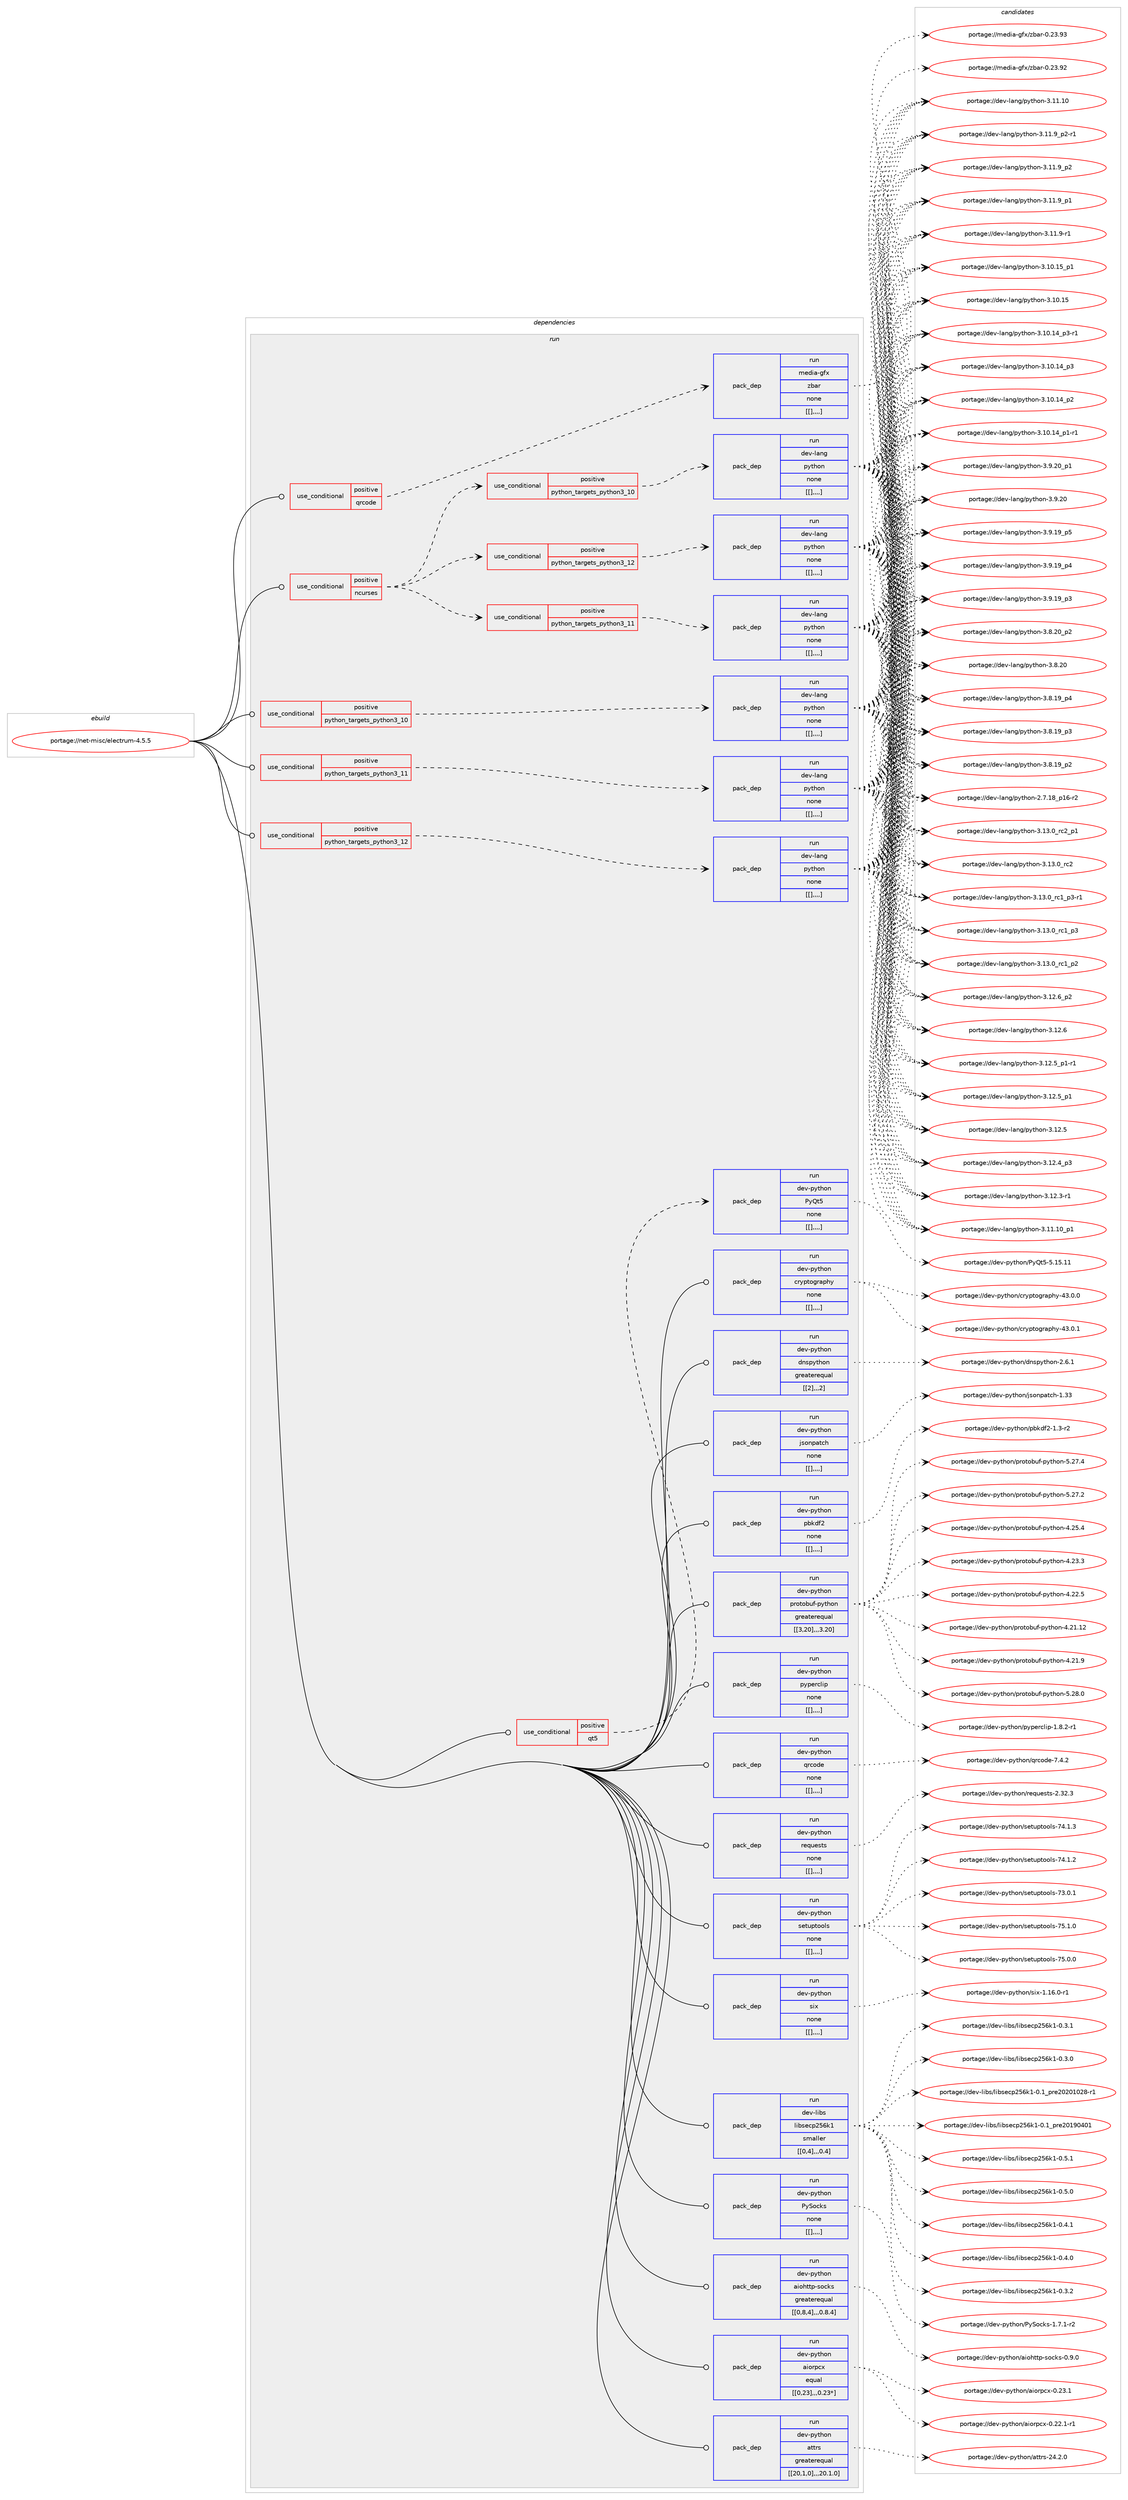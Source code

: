 digraph prolog {

# *************
# Graph options
# *************

newrank=true;
concentrate=true;
compound=true;
graph [rankdir=LR,fontname=Helvetica,fontsize=10,ranksep=1.5];#, ranksep=2.5, nodesep=0.2];
edge  [arrowhead=vee];
node  [fontname=Helvetica,fontsize=10];

# **********
# The ebuild
# **********

subgraph cluster_leftcol {
color=gray;
label=<<i>ebuild</i>>;
id [label="portage://net-misc/electrum-4.5.5", color=red, width=4, href="../net-misc/electrum-4.5.5.svg"];
}

# ****************
# The dependencies
# ****************

subgraph cluster_midcol {
color=gray;
label=<<i>dependencies</i>>;
subgraph cluster_compile {
fillcolor="#eeeeee";
style=filled;
label=<<i>compile</i>>;
}
subgraph cluster_compileandrun {
fillcolor="#eeeeee";
style=filled;
label=<<i>compile and run</i>>;
}
subgraph cluster_run {
fillcolor="#eeeeee";
style=filled;
label=<<i>run</i>>;
subgraph cond100528 {
dependency378939 [label=<<TABLE BORDER="0" CELLBORDER="1" CELLSPACING="0" CELLPADDING="4"><TR><TD ROWSPAN="3" CELLPADDING="10">use_conditional</TD></TR><TR><TD>positive</TD></TR><TR><TD>ncurses</TD></TR></TABLE>>, shape=none, color=red];
subgraph cond100529 {
dependency378940 [label=<<TABLE BORDER="0" CELLBORDER="1" CELLSPACING="0" CELLPADDING="4"><TR><TD ROWSPAN="3" CELLPADDING="10">use_conditional</TD></TR><TR><TD>positive</TD></TR><TR><TD>python_targets_python3_10</TD></TR></TABLE>>, shape=none, color=red];
subgraph pack275709 {
dependency378941 [label=<<TABLE BORDER="0" CELLBORDER="1" CELLSPACING="0" CELLPADDING="4" WIDTH="220"><TR><TD ROWSPAN="6" CELLPADDING="30">pack_dep</TD></TR><TR><TD WIDTH="110">run</TD></TR><TR><TD>dev-lang</TD></TR><TR><TD>python</TD></TR><TR><TD>none</TD></TR><TR><TD>[[],,,,]</TD></TR></TABLE>>, shape=none, color=blue];
}
dependency378940:e -> dependency378941:w [weight=20,style="dashed",arrowhead="vee"];
}
dependency378939:e -> dependency378940:w [weight=20,style="dashed",arrowhead="vee"];
subgraph cond100530 {
dependency378942 [label=<<TABLE BORDER="0" CELLBORDER="1" CELLSPACING="0" CELLPADDING="4"><TR><TD ROWSPAN="3" CELLPADDING="10">use_conditional</TD></TR><TR><TD>positive</TD></TR><TR><TD>python_targets_python3_11</TD></TR></TABLE>>, shape=none, color=red];
subgraph pack275710 {
dependency378943 [label=<<TABLE BORDER="0" CELLBORDER="1" CELLSPACING="0" CELLPADDING="4" WIDTH="220"><TR><TD ROWSPAN="6" CELLPADDING="30">pack_dep</TD></TR><TR><TD WIDTH="110">run</TD></TR><TR><TD>dev-lang</TD></TR><TR><TD>python</TD></TR><TR><TD>none</TD></TR><TR><TD>[[],,,,]</TD></TR></TABLE>>, shape=none, color=blue];
}
dependency378942:e -> dependency378943:w [weight=20,style="dashed",arrowhead="vee"];
}
dependency378939:e -> dependency378942:w [weight=20,style="dashed",arrowhead="vee"];
subgraph cond100531 {
dependency378944 [label=<<TABLE BORDER="0" CELLBORDER="1" CELLSPACING="0" CELLPADDING="4"><TR><TD ROWSPAN="3" CELLPADDING="10">use_conditional</TD></TR><TR><TD>positive</TD></TR><TR><TD>python_targets_python3_12</TD></TR></TABLE>>, shape=none, color=red];
subgraph pack275711 {
dependency378945 [label=<<TABLE BORDER="0" CELLBORDER="1" CELLSPACING="0" CELLPADDING="4" WIDTH="220"><TR><TD ROWSPAN="6" CELLPADDING="30">pack_dep</TD></TR><TR><TD WIDTH="110">run</TD></TR><TR><TD>dev-lang</TD></TR><TR><TD>python</TD></TR><TR><TD>none</TD></TR><TR><TD>[[],,,,]</TD></TR></TABLE>>, shape=none, color=blue];
}
dependency378944:e -> dependency378945:w [weight=20,style="dashed",arrowhead="vee"];
}
dependency378939:e -> dependency378944:w [weight=20,style="dashed",arrowhead="vee"];
}
id:e -> dependency378939:w [weight=20,style="solid",arrowhead="odot"];
subgraph cond100532 {
dependency378946 [label=<<TABLE BORDER="0" CELLBORDER="1" CELLSPACING="0" CELLPADDING="4"><TR><TD ROWSPAN="3" CELLPADDING="10">use_conditional</TD></TR><TR><TD>positive</TD></TR><TR><TD>python_targets_python3_10</TD></TR></TABLE>>, shape=none, color=red];
subgraph pack275712 {
dependency378947 [label=<<TABLE BORDER="0" CELLBORDER="1" CELLSPACING="0" CELLPADDING="4" WIDTH="220"><TR><TD ROWSPAN="6" CELLPADDING="30">pack_dep</TD></TR><TR><TD WIDTH="110">run</TD></TR><TR><TD>dev-lang</TD></TR><TR><TD>python</TD></TR><TR><TD>none</TD></TR><TR><TD>[[],,,,]</TD></TR></TABLE>>, shape=none, color=blue];
}
dependency378946:e -> dependency378947:w [weight=20,style="dashed",arrowhead="vee"];
}
id:e -> dependency378946:w [weight=20,style="solid",arrowhead="odot"];
subgraph cond100533 {
dependency378948 [label=<<TABLE BORDER="0" CELLBORDER="1" CELLSPACING="0" CELLPADDING="4"><TR><TD ROWSPAN="3" CELLPADDING="10">use_conditional</TD></TR><TR><TD>positive</TD></TR><TR><TD>python_targets_python3_11</TD></TR></TABLE>>, shape=none, color=red];
subgraph pack275713 {
dependency378949 [label=<<TABLE BORDER="0" CELLBORDER="1" CELLSPACING="0" CELLPADDING="4" WIDTH="220"><TR><TD ROWSPAN="6" CELLPADDING="30">pack_dep</TD></TR><TR><TD WIDTH="110">run</TD></TR><TR><TD>dev-lang</TD></TR><TR><TD>python</TD></TR><TR><TD>none</TD></TR><TR><TD>[[],,,,]</TD></TR></TABLE>>, shape=none, color=blue];
}
dependency378948:e -> dependency378949:w [weight=20,style="dashed",arrowhead="vee"];
}
id:e -> dependency378948:w [weight=20,style="solid",arrowhead="odot"];
subgraph cond100534 {
dependency378950 [label=<<TABLE BORDER="0" CELLBORDER="1" CELLSPACING="0" CELLPADDING="4"><TR><TD ROWSPAN="3" CELLPADDING="10">use_conditional</TD></TR><TR><TD>positive</TD></TR><TR><TD>python_targets_python3_12</TD></TR></TABLE>>, shape=none, color=red];
subgraph pack275714 {
dependency378951 [label=<<TABLE BORDER="0" CELLBORDER="1" CELLSPACING="0" CELLPADDING="4" WIDTH="220"><TR><TD ROWSPAN="6" CELLPADDING="30">pack_dep</TD></TR><TR><TD WIDTH="110">run</TD></TR><TR><TD>dev-lang</TD></TR><TR><TD>python</TD></TR><TR><TD>none</TD></TR><TR><TD>[[],,,,]</TD></TR></TABLE>>, shape=none, color=blue];
}
dependency378950:e -> dependency378951:w [weight=20,style="dashed",arrowhead="vee"];
}
id:e -> dependency378950:w [weight=20,style="solid",arrowhead="odot"];
subgraph cond100535 {
dependency378952 [label=<<TABLE BORDER="0" CELLBORDER="1" CELLSPACING="0" CELLPADDING="4"><TR><TD ROWSPAN="3" CELLPADDING="10">use_conditional</TD></TR><TR><TD>positive</TD></TR><TR><TD>qrcode</TD></TR></TABLE>>, shape=none, color=red];
subgraph pack275715 {
dependency378953 [label=<<TABLE BORDER="0" CELLBORDER="1" CELLSPACING="0" CELLPADDING="4" WIDTH="220"><TR><TD ROWSPAN="6" CELLPADDING="30">pack_dep</TD></TR><TR><TD WIDTH="110">run</TD></TR><TR><TD>media-gfx</TD></TR><TR><TD>zbar</TD></TR><TR><TD>none</TD></TR><TR><TD>[[],,,,]</TD></TR></TABLE>>, shape=none, color=blue];
}
dependency378952:e -> dependency378953:w [weight=20,style="dashed",arrowhead="vee"];
}
id:e -> dependency378952:w [weight=20,style="solid",arrowhead="odot"];
subgraph cond100536 {
dependency378954 [label=<<TABLE BORDER="0" CELLBORDER="1" CELLSPACING="0" CELLPADDING="4"><TR><TD ROWSPAN="3" CELLPADDING="10">use_conditional</TD></TR><TR><TD>positive</TD></TR><TR><TD>qt5</TD></TR></TABLE>>, shape=none, color=red];
subgraph pack275716 {
dependency378955 [label=<<TABLE BORDER="0" CELLBORDER="1" CELLSPACING="0" CELLPADDING="4" WIDTH="220"><TR><TD ROWSPAN="6" CELLPADDING="30">pack_dep</TD></TR><TR><TD WIDTH="110">run</TD></TR><TR><TD>dev-python</TD></TR><TR><TD>PyQt5</TD></TR><TR><TD>none</TD></TR><TR><TD>[[],,,,]</TD></TR></TABLE>>, shape=none, color=blue];
}
dependency378954:e -> dependency378955:w [weight=20,style="dashed",arrowhead="vee"];
}
id:e -> dependency378954:w [weight=20,style="solid",arrowhead="odot"];
subgraph pack275717 {
dependency378956 [label=<<TABLE BORDER="0" CELLBORDER="1" CELLSPACING="0" CELLPADDING="4" WIDTH="220"><TR><TD ROWSPAN="6" CELLPADDING="30">pack_dep</TD></TR><TR><TD WIDTH="110">run</TD></TR><TR><TD>dev-libs</TD></TR><TR><TD>libsecp256k1</TD></TR><TR><TD>smaller</TD></TR><TR><TD>[[0,4],,,0.4]</TD></TR></TABLE>>, shape=none, color=blue];
}
id:e -> dependency378956:w [weight=20,style="solid",arrowhead="odot"];
subgraph pack275718 {
dependency378957 [label=<<TABLE BORDER="0" CELLBORDER="1" CELLSPACING="0" CELLPADDING="4" WIDTH="220"><TR><TD ROWSPAN="6" CELLPADDING="30">pack_dep</TD></TR><TR><TD WIDTH="110">run</TD></TR><TR><TD>dev-python</TD></TR><TR><TD>PySocks</TD></TR><TR><TD>none</TD></TR><TR><TD>[[],,,,]</TD></TR></TABLE>>, shape=none, color=blue];
}
id:e -> dependency378957:w [weight=20,style="solid",arrowhead="odot"];
subgraph pack275719 {
dependency378958 [label=<<TABLE BORDER="0" CELLBORDER="1" CELLSPACING="0" CELLPADDING="4" WIDTH="220"><TR><TD ROWSPAN="6" CELLPADDING="30">pack_dep</TD></TR><TR><TD WIDTH="110">run</TD></TR><TR><TD>dev-python</TD></TR><TR><TD>aiohttp-socks</TD></TR><TR><TD>greaterequal</TD></TR><TR><TD>[[0,8,4],,,0.8.4]</TD></TR></TABLE>>, shape=none, color=blue];
}
id:e -> dependency378958:w [weight=20,style="solid",arrowhead="odot"];
subgraph pack275720 {
dependency378959 [label=<<TABLE BORDER="0" CELLBORDER="1" CELLSPACING="0" CELLPADDING="4" WIDTH="220"><TR><TD ROWSPAN="6" CELLPADDING="30">pack_dep</TD></TR><TR><TD WIDTH="110">run</TD></TR><TR><TD>dev-python</TD></TR><TR><TD>aiorpcx</TD></TR><TR><TD>equal</TD></TR><TR><TD>[[0,23],,,0.23*]</TD></TR></TABLE>>, shape=none, color=blue];
}
id:e -> dependency378959:w [weight=20,style="solid",arrowhead="odot"];
subgraph pack275721 {
dependency378960 [label=<<TABLE BORDER="0" CELLBORDER="1" CELLSPACING="0" CELLPADDING="4" WIDTH="220"><TR><TD ROWSPAN="6" CELLPADDING="30">pack_dep</TD></TR><TR><TD WIDTH="110">run</TD></TR><TR><TD>dev-python</TD></TR><TR><TD>attrs</TD></TR><TR><TD>greaterequal</TD></TR><TR><TD>[[20,1,0],,,20.1.0]</TD></TR></TABLE>>, shape=none, color=blue];
}
id:e -> dependency378960:w [weight=20,style="solid",arrowhead="odot"];
subgraph pack275722 {
dependency378961 [label=<<TABLE BORDER="0" CELLBORDER="1" CELLSPACING="0" CELLPADDING="4" WIDTH="220"><TR><TD ROWSPAN="6" CELLPADDING="30">pack_dep</TD></TR><TR><TD WIDTH="110">run</TD></TR><TR><TD>dev-python</TD></TR><TR><TD>cryptography</TD></TR><TR><TD>none</TD></TR><TR><TD>[[],,,,]</TD></TR></TABLE>>, shape=none, color=blue];
}
id:e -> dependency378961:w [weight=20,style="solid",arrowhead="odot"];
subgraph pack275723 {
dependency378962 [label=<<TABLE BORDER="0" CELLBORDER="1" CELLSPACING="0" CELLPADDING="4" WIDTH="220"><TR><TD ROWSPAN="6" CELLPADDING="30">pack_dep</TD></TR><TR><TD WIDTH="110">run</TD></TR><TR><TD>dev-python</TD></TR><TR><TD>dnspython</TD></TR><TR><TD>greaterequal</TD></TR><TR><TD>[[2],,,2]</TD></TR></TABLE>>, shape=none, color=blue];
}
id:e -> dependency378962:w [weight=20,style="solid",arrowhead="odot"];
subgraph pack275724 {
dependency378963 [label=<<TABLE BORDER="0" CELLBORDER="1" CELLSPACING="0" CELLPADDING="4" WIDTH="220"><TR><TD ROWSPAN="6" CELLPADDING="30">pack_dep</TD></TR><TR><TD WIDTH="110">run</TD></TR><TR><TD>dev-python</TD></TR><TR><TD>jsonpatch</TD></TR><TR><TD>none</TD></TR><TR><TD>[[],,,,]</TD></TR></TABLE>>, shape=none, color=blue];
}
id:e -> dependency378963:w [weight=20,style="solid",arrowhead="odot"];
subgraph pack275725 {
dependency378964 [label=<<TABLE BORDER="0" CELLBORDER="1" CELLSPACING="0" CELLPADDING="4" WIDTH="220"><TR><TD ROWSPAN="6" CELLPADDING="30">pack_dep</TD></TR><TR><TD WIDTH="110">run</TD></TR><TR><TD>dev-python</TD></TR><TR><TD>pbkdf2</TD></TR><TR><TD>none</TD></TR><TR><TD>[[],,,,]</TD></TR></TABLE>>, shape=none, color=blue];
}
id:e -> dependency378964:w [weight=20,style="solid",arrowhead="odot"];
subgraph pack275726 {
dependency378965 [label=<<TABLE BORDER="0" CELLBORDER="1" CELLSPACING="0" CELLPADDING="4" WIDTH="220"><TR><TD ROWSPAN="6" CELLPADDING="30">pack_dep</TD></TR><TR><TD WIDTH="110">run</TD></TR><TR><TD>dev-python</TD></TR><TR><TD>protobuf-python</TD></TR><TR><TD>greaterequal</TD></TR><TR><TD>[[3,20],,,3.20]</TD></TR></TABLE>>, shape=none, color=blue];
}
id:e -> dependency378965:w [weight=20,style="solid",arrowhead="odot"];
subgraph pack275727 {
dependency378966 [label=<<TABLE BORDER="0" CELLBORDER="1" CELLSPACING="0" CELLPADDING="4" WIDTH="220"><TR><TD ROWSPAN="6" CELLPADDING="30">pack_dep</TD></TR><TR><TD WIDTH="110">run</TD></TR><TR><TD>dev-python</TD></TR><TR><TD>pyperclip</TD></TR><TR><TD>none</TD></TR><TR><TD>[[],,,,]</TD></TR></TABLE>>, shape=none, color=blue];
}
id:e -> dependency378966:w [weight=20,style="solid",arrowhead="odot"];
subgraph pack275728 {
dependency378967 [label=<<TABLE BORDER="0" CELLBORDER="1" CELLSPACING="0" CELLPADDING="4" WIDTH="220"><TR><TD ROWSPAN="6" CELLPADDING="30">pack_dep</TD></TR><TR><TD WIDTH="110">run</TD></TR><TR><TD>dev-python</TD></TR><TR><TD>qrcode</TD></TR><TR><TD>none</TD></TR><TR><TD>[[],,,,]</TD></TR></TABLE>>, shape=none, color=blue];
}
id:e -> dependency378967:w [weight=20,style="solid",arrowhead="odot"];
subgraph pack275729 {
dependency378968 [label=<<TABLE BORDER="0" CELLBORDER="1" CELLSPACING="0" CELLPADDING="4" WIDTH="220"><TR><TD ROWSPAN="6" CELLPADDING="30">pack_dep</TD></TR><TR><TD WIDTH="110">run</TD></TR><TR><TD>dev-python</TD></TR><TR><TD>requests</TD></TR><TR><TD>none</TD></TR><TR><TD>[[],,,,]</TD></TR></TABLE>>, shape=none, color=blue];
}
id:e -> dependency378968:w [weight=20,style="solid",arrowhead="odot"];
subgraph pack275730 {
dependency378969 [label=<<TABLE BORDER="0" CELLBORDER="1" CELLSPACING="0" CELLPADDING="4" WIDTH="220"><TR><TD ROWSPAN="6" CELLPADDING="30">pack_dep</TD></TR><TR><TD WIDTH="110">run</TD></TR><TR><TD>dev-python</TD></TR><TR><TD>setuptools</TD></TR><TR><TD>none</TD></TR><TR><TD>[[],,,,]</TD></TR></TABLE>>, shape=none, color=blue];
}
id:e -> dependency378969:w [weight=20,style="solid",arrowhead="odot"];
subgraph pack275731 {
dependency378970 [label=<<TABLE BORDER="0" CELLBORDER="1" CELLSPACING="0" CELLPADDING="4" WIDTH="220"><TR><TD ROWSPAN="6" CELLPADDING="30">pack_dep</TD></TR><TR><TD WIDTH="110">run</TD></TR><TR><TD>dev-python</TD></TR><TR><TD>six</TD></TR><TR><TD>none</TD></TR><TR><TD>[[],,,,]</TD></TR></TABLE>>, shape=none, color=blue];
}
id:e -> dependency378970:w [weight=20,style="solid",arrowhead="odot"];
}
}

# **************
# The candidates
# **************

subgraph cluster_choices {
rank=same;
color=gray;
label=<<i>candidates</i>>;

subgraph choice275709 {
color=black;
nodesep=1;
choice100101118451089711010347112121116104111110455146495146489511499509511249 [label="portage://dev-lang/python-3.13.0_rc2_p1", color=red, width=4,href="../dev-lang/python-3.13.0_rc2_p1.svg"];
choice10010111845108971101034711212111610411111045514649514648951149950 [label="portage://dev-lang/python-3.13.0_rc2", color=red, width=4,href="../dev-lang/python-3.13.0_rc2.svg"];
choice1001011184510897110103471121211161041111104551464951464895114994995112514511449 [label="portage://dev-lang/python-3.13.0_rc1_p3-r1", color=red, width=4,href="../dev-lang/python-3.13.0_rc1_p3-r1.svg"];
choice100101118451089711010347112121116104111110455146495146489511499499511251 [label="portage://dev-lang/python-3.13.0_rc1_p3", color=red, width=4,href="../dev-lang/python-3.13.0_rc1_p3.svg"];
choice100101118451089711010347112121116104111110455146495146489511499499511250 [label="portage://dev-lang/python-3.13.0_rc1_p2", color=red, width=4,href="../dev-lang/python-3.13.0_rc1_p2.svg"];
choice100101118451089711010347112121116104111110455146495046549511250 [label="portage://dev-lang/python-3.12.6_p2", color=red, width=4,href="../dev-lang/python-3.12.6_p2.svg"];
choice10010111845108971101034711212111610411111045514649504654 [label="portage://dev-lang/python-3.12.6", color=red, width=4,href="../dev-lang/python-3.12.6.svg"];
choice1001011184510897110103471121211161041111104551464950465395112494511449 [label="portage://dev-lang/python-3.12.5_p1-r1", color=red, width=4,href="../dev-lang/python-3.12.5_p1-r1.svg"];
choice100101118451089711010347112121116104111110455146495046539511249 [label="portage://dev-lang/python-3.12.5_p1", color=red, width=4,href="../dev-lang/python-3.12.5_p1.svg"];
choice10010111845108971101034711212111610411111045514649504653 [label="portage://dev-lang/python-3.12.5", color=red, width=4,href="../dev-lang/python-3.12.5.svg"];
choice100101118451089711010347112121116104111110455146495046529511251 [label="portage://dev-lang/python-3.12.4_p3", color=red, width=4,href="../dev-lang/python-3.12.4_p3.svg"];
choice100101118451089711010347112121116104111110455146495046514511449 [label="portage://dev-lang/python-3.12.3-r1", color=red, width=4,href="../dev-lang/python-3.12.3-r1.svg"];
choice10010111845108971101034711212111610411111045514649494649489511249 [label="portage://dev-lang/python-3.11.10_p1", color=red, width=4,href="../dev-lang/python-3.11.10_p1.svg"];
choice1001011184510897110103471121211161041111104551464949464948 [label="portage://dev-lang/python-3.11.10", color=red, width=4,href="../dev-lang/python-3.11.10.svg"];
choice1001011184510897110103471121211161041111104551464949465795112504511449 [label="portage://dev-lang/python-3.11.9_p2-r1", color=red, width=4,href="../dev-lang/python-3.11.9_p2-r1.svg"];
choice100101118451089711010347112121116104111110455146494946579511250 [label="portage://dev-lang/python-3.11.9_p2", color=red, width=4,href="../dev-lang/python-3.11.9_p2.svg"];
choice100101118451089711010347112121116104111110455146494946579511249 [label="portage://dev-lang/python-3.11.9_p1", color=red, width=4,href="../dev-lang/python-3.11.9_p1.svg"];
choice100101118451089711010347112121116104111110455146494946574511449 [label="portage://dev-lang/python-3.11.9-r1", color=red, width=4,href="../dev-lang/python-3.11.9-r1.svg"];
choice10010111845108971101034711212111610411111045514649484649539511249 [label="portage://dev-lang/python-3.10.15_p1", color=red, width=4,href="../dev-lang/python-3.10.15_p1.svg"];
choice1001011184510897110103471121211161041111104551464948464953 [label="portage://dev-lang/python-3.10.15", color=red, width=4,href="../dev-lang/python-3.10.15.svg"];
choice100101118451089711010347112121116104111110455146494846495295112514511449 [label="portage://dev-lang/python-3.10.14_p3-r1", color=red, width=4,href="../dev-lang/python-3.10.14_p3-r1.svg"];
choice10010111845108971101034711212111610411111045514649484649529511251 [label="portage://dev-lang/python-3.10.14_p3", color=red, width=4,href="../dev-lang/python-3.10.14_p3.svg"];
choice10010111845108971101034711212111610411111045514649484649529511250 [label="portage://dev-lang/python-3.10.14_p2", color=red, width=4,href="../dev-lang/python-3.10.14_p2.svg"];
choice100101118451089711010347112121116104111110455146494846495295112494511449 [label="portage://dev-lang/python-3.10.14_p1-r1", color=red, width=4,href="../dev-lang/python-3.10.14_p1-r1.svg"];
choice100101118451089711010347112121116104111110455146574650489511249 [label="portage://dev-lang/python-3.9.20_p1", color=red, width=4,href="../dev-lang/python-3.9.20_p1.svg"];
choice10010111845108971101034711212111610411111045514657465048 [label="portage://dev-lang/python-3.9.20", color=red, width=4,href="../dev-lang/python-3.9.20.svg"];
choice100101118451089711010347112121116104111110455146574649579511253 [label="portage://dev-lang/python-3.9.19_p5", color=red, width=4,href="../dev-lang/python-3.9.19_p5.svg"];
choice100101118451089711010347112121116104111110455146574649579511252 [label="portage://dev-lang/python-3.9.19_p4", color=red, width=4,href="../dev-lang/python-3.9.19_p4.svg"];
choice100101118451089711010347112121116104111110455146574649579511251 [label="portage://dev-lang/python-3.9.19_p3", color=red, width=4,href="../dev-lang/python-3.9.19_p3.svg"];
choice100101118451089711010347112121116104111110455146564650489511250 [label="portage://dev-lang/python-3.8.20_p2", color=red, width=4,href="../dev-lang/python-3.8.20_p2.svg"];
choice10010111845108971101034711212111610411111045514656465048 [label="portage://dev-lang/python-3.8.20", color=red, width=4,href="../dev-lang/python-3.8.20.svg"];
choice100101118451089711010347112121116104111110455146564649579511252 [label="portage://dev-lang/python-3.8.19_p4", color=red, width=4,href="../dev-lang/python-3.8.19_p4.svg"];
choice100101118451089711010347112121116104111110455146564649579511251 [label="portage://dev-lang/python-3.8.19_p3", color=red, width=4,href="../dev-lang/python-3.8.19_p3.svg"];
choice100101118451089711010347112121116104111110455146564649579511250 [label="portage://dev-lang/python-3.8.19_p2", color=red, width=4,href="../dev-lang/python-3.8.19_p2.svg"];
choice100101118451089711010347112121116104111110455046554649569511249544511450 [label="portage://dev-lang/python-2.7.18_p16-r2", color=red, width=4,href="../dev-lang/python-2.7.18_p16-r2.svg"];
dependency378941:e -> choice100101118451089711010347112121116104111110455146495146489511499509511249:w [style=dotted,weight="100"];
dependency378941:e -> choice10010111845108971101034711212111610411111045514649514648951149950:w [style=dotted,weight="100"];
dependency378941:e -> choice1001011184510897110103471121211161041111104551464951464895114994995112514511449:w [style=dotted,weight="100"];
dependency378941:e -> choice100101118451089711010347112121116104111110455146495146489511499499511251:w [style=dotted,weight="100"];
dependency378941:e -> choice100101118451089711010347112121116104111110455146495146489511499499511250:w [style=dotted,weight="100"];
dependency378941:e -> choice100101118451089711010347112121116104111110455146495046549511250:w [style=dotted,weight="100"];
dependency378941:e -> choice10010111845108971101034711212111610411111045514649504654:w [style=dotted,weight="100"];
dependency378941:e -> choice1001011184510897110103471121211161041111104551464950465395112494511449:w [style=dotted,weight="100"];
dependency378941:e -> choice100101118451089711010347112121116104111110455146495046539511249:w [style=dotted,weight="100"];
dependency378941:e -> choice10010111845108971101034711212111610411111045514649504653:w [style=dotted,weight="100"];
dependency378941:e -> choice100101118451089711010347112121116104111110455146495046529511251:w [style=dotted,weight="100"];
dependency378941:e -> choice100101118451089711010347112121116104111110455146495046514511449:w [style=dotted,weight="100"];
dependency378941:e -> choice10010111845108971101034711212111610411111045514649494649489511249:w [style=dotted,weight="100"];
dependency378941:e -> choice1001011184510897110103471121211161041111104551464949464948:w [style=dotted,weight="100"];
dependency378941:e -> choice1001011184510897110103471121211161041111104551464949465795112504511449:w [style=dotted,weight="100"];
dependency378941:e -> choice100101118451089711010347112121116104111110455146494946579511250:w [style=dotted,weight="100"];
dependency378941:e -> choice100101118451089711010347112121116104111110455146494946579511249:w [style=dotted,weight="100"];
dependency378941:e -> choice100101118451089711010347112121116104111110455146494946574511449:w [style=dotted,weight="100"];
dependency378941:e -> choice10010111845108971101034711212111610411111045514649484649539511249:w [style=dotted,weight="100"];
dependency378941:e -> choice1001011184510897110103471121211161041111104551464948464953:w [style=dotted,weight="100"];
dependency378941:e -> choice100101118451089711010347112121116104111110455146494846495295112514511449:w [style=dotted,weight="100"];
dependency378941:e -> choice10010111845108971101034711212111610411111045514649484649529511251:w [style=dotted,weight="100"];
dependency378941:e -> choice10010111845108971101034711212111610411111045514649484649529511250:w [style=dotted,weight="100"];
dependency378941:e -> choice100101118451089711010347112121116104111110455146494846495295112494511449:w [style=dotted,weight="100"];
dependency378941:e -> choice100101118451089711010347112121116104111110455146574650489511249:w [style=dotted,weight="100"];
dependency378941:e -> choice10010111845108971101034711212111610411111045514657465048:w [style=dotted,weight="100"];
dependency378941:e -> choice100101118451089711010347112121116104111110455146574649579511253:w [style=dotted,weight="100"];
dependency378941:e -> choice100101118451089711010347112121116104111110455146574649579511252:w [style=dotted,weight="100"];
dependency378941:e -> choice100101118451089711010347112121116104111110455146574649579511251:w [style=dotted,weight="100"];
dependency378941:e -> choice100101118451089711010347112121116104111110455146564650489511250:w [style=dotted,weight="100"];
dependency378941:e -> choice10010111845108971101034711212111610411111045514656465048:w [style=dotted,weight="100"];
dependency378941:e -> choice100101118451089711010347112121116104111110455146564649579511252:w [style=dotted,weight="100"];
dependency378941:e -> choice100101118451089711010347112121116104111110455146564649579511251:w [style=dotted,weight="100"];
dependency378941:e -> choice100101118451089711010347112121116104111110455146564649579511250:w [style=dotted,weight="100"];
dependency378941:e -> choice100101118451089711010347112121116104111110455046554649569511249544511450:w [style=dotted,weight="100"];
}
subgraph choice275710 {
color=black;
nodesep=1;
choice100101118451089711010347112121116104111110455146495146489511499509511249 [label="portage://dev-lang/python-3.13.0_rc2_p1", color=red, width=4,href="../dev-lang/python-3.13.0_rc2_p1.svg"];
choice10010111845108971101034711212111610411111045514649514648951149950 [label="portage://dev-lang/python-3.13.0_rc2", color=red, width=4,href="../dev-lang/python-3.13.0_rc2.svg"];
choice1001011184510897110103471121211161041111104551464951464895114994995112514511449 [label="portage://dev-lang/python-3.13.0_rc1_p3-r1", color=red, width=4,href="../dev-lang/python-3.13.0_rc1_p3-r1.svg"];
choice100101118451089711010347112121116104111110455146495146489511499499511251 [label="portage://dev-lang/python-3.13.0_rc1_p3", color=red, width=4,href="../dev-lang/python-3.13.0_rc1_p3.svg"];
choice100101118451089711010347112121116104111110455146495146489511499499511250 [label="portage://dev-lang/python-3.13.0_rc1_p2", color=red, width=4,href="../dev-lang/python-3.13.0_rc1_p2.svg"];
choice100101118451089711010347112121116104111110455146495046549511250 [label="portage://dev-lang/python-3.12.6_p2", color=red, width=4,href="../dev-lang/python-3.12.6_p2.svg"];
choice10010111845108971101034711212111610411111045514649504654 [label="portage://dev-lang/python-3.12.6", color=red, width=4,href="../dev-lang/python-3.12.6.svg"];
choice1001011184510897110103471121211161041111104551464950465395112494511449 [label="portage://dev-lang/python-3.12.5_p1-r1", color=red, width=4,href="../dev-lang/python-3.12.5_p1-r1.svg"];
choice100101118451089711010347112121116104111110455146495046539511249 [label="portage://dev-lang/python-3.12.5_p1", color=red, width=4,href="../dev-lang/python-3.12.5_p1.svg"];
choice10010111845108971101034711212111610411111045514649504653 [label="portage://dev-lang/python-3.12.5", color=red, width=4,href="../dev-lang/python-3.12.5.svg"];
choice100101118451089711010347112121116104111110455146495046529511251 [label="portage://dev-lang/python-3.12.4_p3", color=red, width=4,href="../dev-lang/python-3.12.4_p3.svg"];
choice100101118451089711010347112121116104111110455146495046514511449 [label="portage://dev-lang/python-3.12.3-r1", color=red, width=4,href="../dev-lang/python-3.12.3-r1.svg"];
choice10010111845108971101034711212111610411111045514649494649489511249 [label="portage://dev-lang/python-3.11.10_p1", color=red, width=4,href="../dev-lang/python-3.11.10_p1.svg"];
choice1001011184510897110103471121211161041111104551464949464948 [label="portage://dev-lang/python-3.11.10", color=red, width=4,href="../dev-lang/python-3.11.10.svg"];
choice1001011184510897110103471121211161041111104551464949465795112504511449 [label="portage://dev-lang/python-3.11.9_p2-r1", color=red, width=4,href="../dev-lang/python-3.11.9_p2-r1.svg"];
choice100101118451089711010347112121116104111110455146494946579511250 [label="portage://dev-lang/python-3.11.9_p2", color=red, width=4,href="../dev-lang/python-3.11.9_p2.svg"];
choice100101118451089711010347112121116104111110455146494946579511249 [label="portage://dev-lang/python-3.11.9_p1", color=red, width=4,href="../dev-lang/python-3.11.9_p1.svg"];
choice100101118451089711010347112121116104111110455146494946574511449 [label="portage://dev-lang/python-3.11.9-r1", color=red, width=4,href="../dev-lang/python-3.11.9-r1.svg"];
choice10010111845108971101034711212111610411111045514649484649539511249 [label="portage://dev-lang/python-3.10.15_p1", color=red, width=4,href="../dev-lang/python-3.10.15_p1.svg"];
choice1001011184510897110103471121211161041111104551464948464953 [label="portage://dev-lang/python-3.10.15", color=red, width=4,href="../dev-lang/python-3.10.15.svg"];
choice100101118451089711010347112121116104111110455146494846495295112514511449 [label="portage://dev-lang/python-3.10.14_p3-r1", color=red, width=4,href="../dev-lang/python-3.10.14_p3-r1.svg"];
choice10010111845108971101034711212111610411111045514649484649529511251 [label="portage://dev-lang/python-3.10.14_p3", color=red, width=4,href="../dev-lang/python-3.10.14_p3.svg"];
choice10010111845108971101034711212111610411111045514649484649529511250 [label="portage://dev-lang/python-3.10.14_p2", color=red, width=4,href="../dev-lang/python-3.10.14_p2.svg"];
choice100101118451089711010347112121116104111110455146494846495295112494511449 [label="portage://dev-lang/python-3.10.14_p1-r1", color=red, width=4,href="../dev-lang/python-3.10.14_p1-r1.svg"];
choice100101118451089711010347112121116104111110455146574650489511249 [label="portage://dev-lang/python-3.9.20_p1", color=red, width=4,href="../dev-lang/python-3.9.20_p1.svg"];
choice10010111845108971101034711212111610411111045514657465048 [label="portage://dev-lang/python-3.9.20", color=red, width=4,href="../dev-lang/python-3.9.20.svg"];
choice100101118451089711010347112121116104111110455146574649579511253 [label="portage://dev-lang/python-3.9.19_p5", color=red, width=4,href="../dev-lang/python-3.9.19_p5.svg"];
choice100101118451089711010347112121116104111110455146574649579511252 [label="portage://dev-lang/python-3.9.19_p4", color=red, width=4,href="../dev-lang/python-3.9.19_p4.svg"];
choice100101118451089711010347112121116104111110455146574649579511251 [label="portage://dev-lang/python-3.9.19_p3", color=red, width=4,href="../dev-lang/python-3.9.19_p3.svg"];
choice100101118451089711010347112121116104111110455146564650489511250 [label="portage://dev-lang/python-3.8.20_p2", color=red, width=4,href="../dev-lang/python-3.8.20_p2.svg"];
choice10010111845108971101034711212111610411111045514656465048 [label="portage://dev-lang/python-3.8.20", color=red, width=4,href="../dev-lang/python-3.8.20.svg"];
choice100101118451089711010347112121116104111110455146564649579511252 [label="portage://dev-lang/python-3.8.19_p4", color=red, width=4,href="../dev-lang/python-3.8.19_p4.svg"];
choice100101118451089711010347112121116104111110455146564649579511251 [label="portage://dev-lang/python-3.8.19_p3", color=red, width=4,href="../dev-lang/python-3.8.19_p3.svg"];
choice100101118451089711010347112121116104111110455146564649579511250 [label="portage://dev-lang/python-3.8.19_p2", color=red, width=4,href="../dev-lang/python-3.8.19_p2.svg"];
choice100101118451089711010347112121116104111110455046554649569511249544511450 [label="portage://dev-lang/python-2.7.18_p16-r2", color=red, width=4,href="../dev-lang/python-2.7.18_p16-r2.svg"];
dependency378943:e -> choice100101118451089711010347112121116104111110455146495146489511499509511249:w [style=dotted,weight="100"];
dependency378943:e -> choice10010111845108971101034711212111610411111045514649514648951149950:w [style=dotted,weight="100"];
dependency378943:e -> choice1001011184510897110103471121211161041111104551464951464895114994995112514511449:w [style=dotted,weight="100"];
dependency378943:e -> choice100101118451089711010347112121116104111110455146495146489511499499511251:w [style=dotted,weight="100"];
dependency378943:e -> choice100101118451089711010347112121116104111110455146495146489511499499511250:w [style=dotted,weight="100"];
dependency378943:e -> choice100101118451089711010347112121116104111110455146495046549511250:w [style=dotted,weight="100"];
dependency378943:e -> choice10010111845108971101034711212111610411111045514649504654:w [style=dotted,weight="100"];
dependency378943:e -> choice1001011184510897110103471121211161041111104551464950465395112494511449:w [style=dotted,weight="100"];
dependency378943:e -> choice100101118451089711010347112121116104111110455146495046539511249:w [style=dotted,weight="100"];
dependency378943:e -> choice10010111845108971101034711212111610411111045514649504653:w [style=dotted,weight="100"];
dependency378943:e -> choice100101118451089711010347112121116104111110455146495046529511251:w [style=dotted,weight="100"];
dependency378943:e -> choice100101118451089711010347112121116104111110455146495046514511449:w [style=dotted,weight="100"];
dependency378943:e -> choice10010111845108971101034711212111610411111045514649494649489511249:w [style=dotted,weight="100"];
dependency378943:e -> choice1001011184510897110103471121211161041111104551464949464948:w [style=dotted,weight="100"];
dependency378943:e -> choice1001011184510897110103471121211161041111104551464949465795112504511449:w [style=dotted,weight="100"];
dependency378943:e -> choice100101118451089711010347112121116104111110455146494946579511250:w [style=dotted,weight="100"];
dependency378943:e -> choice100101118451089711010347112121116104111110455146494946579511249:w [style=dotted,weight="100"];
dependency378943:e -> choice100101118451089711010347112121116104111110455146494946574511449:w [style=dotted,weight="100"];
dependency378943:e -> choice10010111845108971101034711212111610411111045514649484649539511249:w [style=dotted,weight="100"];
dependency378943:e -> choice1001011184510897110103471121211161041111104551464948464953:w [style=dotted,weight="100"];
dependency378943:e -> choice100101118451089711010347112121116104111110455146494846495295112514511449:w [style=dotted,weight="100"];
dependency378943:e -> choice10010111845108971101034711212111610411111045514649484649529511251:w [style=dotted,weight="100"];
dependency378943:e -> choice10010111845108971101034711212111610411111045514649484649529511250:w [style=dotted,weight="100"];
dependency378943:e -> choice100101118451089711010347112121116104111110455146494846495295112494511449:w [style=dotted,weight="100"];
dependency378943:e -> choice100101118451089711010347112121116104111110455146574650489511249:w [style=dotted,weight="100"];
dependency378943:e -> choice10010111845108971101034711212111610411111045514657465048:w [style=dotted,weight="100"];
dependency378943:e -> choice100101118451089711010347112121116104111110455146574649579511253:w [style=dotted,weight="100"];
dependency378943:e -> choice100101118451089711010347112121116104111110455146574649579511252:w [style=dotted,weight="100"];
dependency378943:e -> choice100101118451089711010347112121116104111110455146574649579511251:w [style=dotted,weight="100"];
dependency378943:e -> choice100101118451089711010347112121116104111110455146564650489511250:w [style=dotted,weight="100"];
dependency378943:e -> choice10010111845108971101034711212111610411111045514656465048:w [style=dotted,weight="100"];
dependency378943:e -> choice100101118451089711010347112121116104111110455146564649579511252:w [style=dotted,weight="100"];
dependency378943:e -> choice100101118451089711010347112121116104111110455146564649579511251:w [style=dotted,weight="100"];
dependency378943:e -> choice100101118451089711010347112121116104111110455146564649579511250:w [style=dotted,weight="100"];
dependency378943:e -> choice100101118451089711010347112121116104111110455046554649569511249544511450:w [style=dotted,weight="100"];
}
subgraph choice275711 {
color=black;
nodesep=1;
choice100101118451089711010347112121116104111110455146495146489511499509511249 [label="portage://dev-lang/python-3.13.0_rc2_p1", color=red, width=4,href="../dev-lang/python-3.13.0_rc2_p1.svg"];
choice10010111845108971101034711212111610411111045514649514648951149950 [label="portage://dev-lang/python-3.13.0_rc2", color=red, width=4,href="../dev-lang/python-3.13.0_rc2.svg"];
choice1001011184510897110103471121211161041111104551464951464895114994995112514511449 [label="portage://dev-lang/python-3.13.0_rc1_p3-r1", color=red, width=4,href="../dev-lang/python-3.13.0_rc1_p3-r1.svg"];
choice100101118451089711010347112121116104111110455146495146489511499499511251 [label="portage://dev-lang/python-3.13.0_rc1_p3", color=red, width=4,href="../dev-lang/python-3.13.0_rc1_p3.svg"];
choice100101118451089711010347112121116104111110455146495146489511499499511250 [label="portage://dev-lang/python-3.13.0_rc1_p2", color=red, width=4,href="../dev-lang/python-3.13.0_rc1_p2.svg"];
choice100101118451089711010347112121116104111110455146495046549511250 [label="portage://dev-lang/python-3.12.6_p2", color=red, width=4,href="../dev-lang/python-3.12.6_p2.svg"];
choice10010111845108971101034711212111610411111045514649504654 [label="portage://dev-lang/python-3.12.6", color=red, width=4,href="../dev-lang/python-3.12.6.svg"];
choice1001011184510897110103471121211161041111104551464950465395112494511449 [label="portage://dev-lang/python-3.12.5_p1-r1", color=red, width=4,href="../dev-lang/python-3.12.5_p1-r1.svg"];
choice100101118451089711010347112121116104111110455146495046539511249 [label="portage://dev-lang/python-3.12.5_p1", color=red, width=4,href="../dev-lang/python-3.12.5_p1.svg"];
choice10010111845108971101034711212111610411111045514649504653 [label="portage://dev-lang/python-3.12.5", color=red, width=4,href="../dev-lang/python-3.12.5.svg"];
choice100101118451089711010347112121116104111110455146495046529511251 [label="portage://dev-lang/python-3.12.4_p3", color=red, width=4,href="../dev-lang/python-3.12.4_p3.svg"];
choice100101118451089711010347112121116104111110455146495046514511449 [label="portage://dev-lang/python-3.12.3-r1", color=red, width=4,href="../dev-lang/python-3.12.3-r1.svg"];
choice10010111845108971101034711212111610411111045514649494649489511249 [label="portage://dev-lang/python-3.11.10_p1", color=red, width=4,href="../dev-lang/python-3.11.10_p1.svg"];
choice1001011184510897110103471121211161041111104551464949464948 [label="portage://dev-lang/python-3.11.10", color=red, width=4,href="../dev-lang/python-3.11.10.svg"];
choice1001011184510897110103471121211161041111104551464949465795112504511449 [label="portage://dev-lang/python-3.11.9_p2-r1", color=red, width=4,href="../dev-lang/python-3.11.9_p2-r1.svg"];
choice100101118451089711010347112121116104111110455146494946579511250 [label="portage://dev-lang/python-3.11.9_p2", color=red, width=4,href="../dev-lang/python-3.11.9_p2.svg"];
choice100101118451089711010347112121116104111110455146494946579511249 [label="portage://dev-lang/python-3.11.9_p1", color=red, width=4,href="../dev-lang/python-3.11.9_p1.svg"];
choice100101118451089711010347112121116104111110455146494946574511449 [label="portage://dev-lang/python-3.11.9-r1", color=red, width=4,href="../dev-lang/python-3.11.9-r1.svg"];
choice10010111845108971101034711212111610411111045514649484649539511249 [label="portage://dev-lang/python-3.10.15_p1", color=red, width=4,href="../dev-lang/python-3.10.15_p1.svg"];
choice1001011184510897110103471121211161041111104551464948464953 [label="portage://dev-lang/python-3.10.15", color=red, width=4,href="../dev-lang/python-3.10.15.svg"];
choice100101118451089711010347112121116104111110455146494846495295112514511449 [label="portage://dev-lang/python-3.10.14_p3-r1", color=red, width=4,href="../dev-lang/python-3.10.14_p3-r1.svg"];
choice10010111845108971101034711212111610411111045514649484649529511251 [label="portage://dev-lang/python-3.10.14_p3", color=red, width=4,href="../dev-lang/python-3.10.14_p3.svg"];
choice10010111845108971101034711212111610411111045514649484649529511250 [label="portage://dev-lang/python-3.10.14_p2", color=red, width=4,href="../dev-lang/python-3.10.14_p2.svg"];
choice100101118451089711010347112121116104111110455146494846495295112494511449 [label="portage://dev-lang/python-3.10.14_p1-r1", color=red, width=4,href="../dev-lang/python-3.10.14_p1-r1.svg"];
choice100101118451089711010347112121116104111110455146574650489511249 [label="portage://dev-lang/python-3.9.20_p1", color=red, width=4,href="../dev-lang/python-3.9.20_p1.svg"];
choice10010111845108971101034711212111610411111045514657465048 [label="portage://dev-lang/python-3.9.20", color=red, width=4,href="../dev-lang/python-3.9.20.svg"];
choice100101118451089711010347112121116104111110455146574649579511253 [label="portage://dev-lang/python-3.9.19_p5", color=red, width=4,href="../dev-lang/python-3.9.19_p5.svg"];
choice100101118451089711010347112121116104111110455146574649579511252 [label="portage://dev-lang/python-3.9.19_p4", color=red, width=4,href="../dev-lang/python-3.9.19_p4.svg"];
choice100101118451089711010347112121116104111110455146574649579511251 [label="portage://dev-lang/python-3.9.19_p3", color=red, width=4,href="../dev-lang/python-3.9.19_p3.svg"];
choice100101118451089711010347112121116104111110455146564650489511250 [label="portage://dev-lang/python-3.8.20_p2", color=red, width=4,href="../dev-lang/python-3.8.20_p2.svg"];
choice10010111845108971101034711212111610411111045514656465048 [label="portage://dev-lang/python-3.8.20", color=red, width=4,href="../dev-lang/python-3.8.20.svg"];
choice100101118451089711010347112121116104111110455146564649579511252 [label="portage://dev-lang/python-3.8.19_p4", color=red, width=4,href="../dev-lang/python-3.8.19_p4.svg"];
choice100101118451089711010347112121116104111110455146564649579511251 [label="portage://dev-lang/python-3.8.19_p3", color=red, width=4,href="../dev-lang/python-3.8.19_p3.svg"];
choice100101118451089711010347112121116104111110455146564649579511250 [label="portage://dev-lang/python-3.8.19_p2", color=red, width=4,href="../dev-lang/python-3.8.19_p2.svg"];
choice100101118451089711010347112121116104111110455046554649569511249544511450 [label="portage://dev-lang/python-2.7.18_p16-r2", color=red, width=4,href="../dev-lang/python-2.7.18_p16-r2.svg"];
dependency378945:e -> choice100101118451089711010347112121116104111110455146495146489511499509511249:w [style=dotted,weight="100"];
dependency378945:e -> choice10010111845108971101034711212111610411111045514649514648951149950:w [style=dotted,weight="100"];
dependency378945:e -> choice1001011184510897110103471121211161041111104551464951464895114994995112514511449:w [style=dotted,weight="100"];
dependency378945:e -> choice100101118451089711010347112121116104111110455146495146489511499499511251:w [style=dotted,weight="100"];
dependency378945:e -> choice100101118451089711010347112121116104111110455146495146489511499499511250:w [style=dotted,weight="100"];
dependency378945:e -> choice100101118451089711010347112121116104111110455146495046549511250:w [style=dotted,weight="100"];
dependency378945:e -> choice10010111845108971101034711212111610411111045514649504654:w [style=dotted,weight="100"];
dependency378945:e -> choice1001011184510897110103471121211161041111104551464950465395112494511449:w [style=dotted,weight="100"];
dependency378945:e -> choice100101118451089711010347112121116104111110455146495046539511249:w [style=dotted,weight="100"];
dependency378945:e -> choice10010111845108971101034711212111610411111045514649504653:w [style=dotted,weight="100"];
dependency378945:e -> choice100101118451089711010347112121116104111110455146495046529511251:w [style=dotted,weight="100"];
dependency378945:e -> choice100101118451089711010347112121116104111110455146495046514511449:w [style=dotted,weight="100"];
dependency378945:e -> choice10010111845108971101034711212111610411111045514649494649489511249:w [style=dotted,weight="100"];
dependency378945:e -> choice1001011184510897110103471121211161041111104551464949464948:w [style=dotted,weight="100"];
dependency378945:e -> choice1001011184510897110103471121211161041111104551464949465795112504511449:w [style=dotted,weight="100"];
dependency378945:e -> choice100101118451089711010347112121116104111110455146494946579511250:w [style=dotted,weight="100"];
dependency378945:e -> choice100101118451089711010347112121116104111110455146494946579511249:w [style=dotted,weight="100"];
dependency378945:e -> choice100101118451089711010347112121116104111110455146494946574511449:w [style=dotted,weight="100"];
dependency378945:e -> choice10010111845108971101034711212111610411111045514649484649539511249:w [style=dotted,weight="100"];
dependency378945:e -> choice1001011184510897110103471121211161041111104551464948464953:w [style=dotted,weight="100"];
dependency378945:e -> choice100101118451089711010347112121116104111110455146494846495295112514511449:w [style=dotted,weight="100"];
dependency378945:e -> choice10010111845108971101034711212111610411111045514649484649529511251:w [style=dotted,weight="100"];
dependency378945:e -> choice10010111845108971101034711212111610411111045514649484649529511250:w [style=dotted,weight="100"];
dependency378945:e -> choice100101118451089711010347112121116104111110455146494846495295112494511449:w [style=dotted,weight="100"];
dependency378945:e -> choice100101118451089711010347112121116104111110455146574650489511249:w [style=dotted,weight="100"];
dependency378945:e -> choice10010111845108971101034711212111610411111045514657465048:w [style=dotted,weight="100"];
dependency378945:e -> choice100101118451089711010347112121116104111110455146574649579511253:w [style=dotted,weight="100"];
dependency378945:e -> choice100101118451089711010347112121116104111110455146574649579511252:w [style=dotted,weight="100"];
dependency378945:e -> choice100101118451089711010347112121116104111110455146574649579511251:w [style=dotted,weight="100"];
dependency378945:e -> choice100101118451089711010347112121116104111110455146564650489511250:w [style=dotted,weight="100"];
dependency378945:e -> choice10010111845108971101034711212111610411111045514656465048:w [style=dotted,weight="100"];
dependency378945:e -> choice100101118451089711010347112121116104111110455146564649579511252:w [style=dotted,weight="100"];
dependency378945:e -> choice100101118451089711010347112121116104111110455146564649579511251:w [style=dotted,weight="100"];
dependency378945:e -> choice100101118451089711010347112121116104111110455146564649579511250:w [style=dotted,weight="100"];
dependency378945:e -> choice100101118451089711010347112121116104111110455046554649569511249544511450:w [style=dotted,weight="100"];
}
subgraph choice275712 {
color=black;
nodesep=1;
choice100101118451089711010347112121116104111110455146495146489511499509511249 [label="portage://dev-lang/python-3.13.0_rc2_p1", color=red, width=4,href="../dev-lang/python-3.13.0_rc2_p1.svg"];
choice10010111845108971101034711212111610411111045514649514648951149950 [label="portage://dev-lang/python-3.13.0_rc2", color=red, width=4,href="../dev-lang/python-3.13.0_rc2.svg"];
choice1001011184510897110103471121211161041111104551464951464895114994995112514511449 [label="portage://dev-lang/python-3.13.0_rc1_p3-r1", color=red, width=4,href="../dev-lang/python-3.13.0_rc1_p3-r1.svg"];
choice100101118451089711010347112121116104111110455146495146489511499499511251 [label="portage://dev-lang/python-3.13.0_rc1_p3", color=red, width=4,href="../dev-lang/python-3.13.0_rc1_p3.svg"];
choice100101118451089711010347112121116104111110455146495146489511499499511250 [label="portage://dev-lang/python-3.13.0_rc1_p2", color=red, width=4,href="../dev-lang/python-3.13.0_rc1_p2.svg"];
choice100101118451089711010347112121116104111110455146495046549511250 [label="portage://dev-lang/python-3.12.6_p2", color=red, width=4,href="../dev-lang/python-3.12.6_p2.svg"];
choice10010111845108971101034711212111610411111045514649504654 [label="portage://dev-lang/python-3.12.6", color=red, width=4,href="../dev-lang/python-3.12.6.svg"];
choice1001011184510897110103471121211161041111104551464950465395112494511449 [label="portage://dev-lang/python-3.12.5_p1-r1", color=red, width=4,href="../dev-lang/python-3.12.5_p1-r1.svg"];
choice100101118451089711010347112121116104111110455146495046539511249 [label="portage://dev-lang/python-3.12.5_p1", color=red, width=4,href="../dev-lang/python-3.12.5_p1.svg"];
choice10010111845108971101034711212111610411111045514649504653 [label="portage://dev-lang/python-3.12.5", color=red, width=4,href="../dev-lang/python-3.12.5.svg"];
choice100101118451089711010347112121116104111110455146495046529511251 [label="portage://dev-lang/python-3.12.4_p3", color=red, width=4,href="../dev-lang/python-3.12.4_p3.svg"];
choice100101118451089711010347112121116104111110455146495046514511449 [label="portage://dev-lang/python-3.12.3-r1", color=red, width=4,href="../dev-lang/python-3.12.3-r1.svg"];
choice10010111845108971101034711212111610411111045514649494649489511249 [label="portage://dev-lang/python-3.11.10_p1", color=red, width=4,href="../dev-lang/python-3.11.10_p1.svg"];
choice1001011184510897110103471121211161041111104551464949464948 [label="portage://dev-lang/python-3.11.10", color=red, width=4,href="../dev-lang/python-3.11.10.svg"];
choice1001011184510897110103471121211161041111104551464949465795112504511449 [label="portage://dev-lang/python-3.11.9_p2-r1", color=red, width=4,href="../dev-lang/python-3.11.9_p2-r1.svg"];
choice100101118451089711010347112121116104111110455146494946579511250 [label="portage://dev-lang/python-3.11.9_p2", color=red, width=4,href="../dev-lang/python-3.11.9_p2.svg"];
choice100101118451089711010347112121116104111110455146494946579511249 [label="portage://dev-lang/python-3.11.9_p1", color=red, width=4,href="../dev-lang/python-3.11.9_p1.svg"];
choice100101118451089711010347112121116104111110455146494946574511449 [label="portage://dev-lang/python-3.11.9-r1", color=red, width=4,href="../dev-lang/python-3.11.9-r1.svg"];
choice10010111845108971101034711212111610411111045514649484649539511249 [label="portage://dev-lang/python-3.10.15_p1", color=red, width=4,href="../dev-lang/python-3.10.15_p1.svg"];
choice1001011184510897110103471121211161041111104551464948464953 [label="portage://dev-lang/python-3.10.15", color=red, width=4,href="../dev-lang/python-3.10.15.svg"];
choice100101118451089711010347112121116104111110455146494846495295112514511449 [label="portage://dev-lang/python-3.10.14_p3-r1", color=red, width=4,href="../dev-lang/python-3.10.14_p3-r1.svg"];
choice10010111845108971101034711212111610411111045514649484649529511251 [label="portage://dev-lang/python-3.10.14_p3", color=red, width=4,href="../dev-lang/python-3.10.14_p3.svg"];
choice10010111845108971101034711212111610411111045514649484649529511250 [label="portage://dev-lang/python-3.10.14_p2", color=red, width=4,href="../dev-lang/python-3.10.14_p2.svg"];
choice100101118451089711010347112121116104111110455146494846495295112494511449 [label="portage://dev-lang/python-3.10.14_p1-r1", color=red, width=4,href="../dev-lang/python-3.10.14_p1-r1.svg"];
choice100101118451089711010347112121116104111110455146574650489511249 [label="portage://dev-lang/python-3.9.20_p1", color=red, width=4,href="../dev-lang/python-3.9.20_p1.svg"];
choice10010111845108971101034711212111610411111045514657465048 [label="portage://dev-lang/python-3.9.20", color=red, width=4,href="../dev-lang/python-3.9.20.svg"];
choice100101118451089711010347112121116104111110455146574649579511253 [label="portage://dev-lang/python-3.9.19_p5", color=red, width=4,href="../dev-lang/python-3.9.19_p5.svg"];
choice100101118451089711010347112121116104111110455146574649579511252 [label="portage://dev-lang/python-3.9.19_p4", color=red, width=4,href="../dev-lang/python-3.9.19_p4.svg"];
choice100101118451089711010347112121116104111110455146574649579511251 [label="portage://dev-lang/python-3.9.19_p3", color=red, width=4,href="../dev-lang/python-3.9.19_p3.svg"];
choice100101118451089711010347112121116104111110455146564650489511250 [label="portage://dev-lang/python-3.8.20_p2", color=red, width=4,href="../dev-lang/python-3.8.20_p2.svg"];
choice10010111845108971101034711212111610411111045514656465048 [label="portage://dev-lang/python-3.8.20", color=red, width=4,href="../dev-lang/python-3.8.20.svg"];
choice100101118451089711010347112121116104111110455146564649579511252 [label="portage://dev-lang/python-3.8.19_p4", color=red, width=4,href="../dev-lang/python-3.8.19_p4.svg"];
choice100101118451089711010347112121116104111110455146564649579511251 [label="portage://dev-lang/python-3.8.19_p3", color=red, width=4,href="../dev-lang/python-3.8.19_p3.svg"];
choice100101118451089711010347112121116104111110455146564649579511250 [label="portage://dev-lang/python-3.8.19_p2", color=red, width=4,href="../dev-lang/python-3.8.19_p2.svg"];
choice100101118451089711010347112121116104111110455046554649569511249544511450 [label="portage://dev-lang/python-2.7.18_p16-r2", color=red, width=4,href="../dev-lang/python-2.7.18_p16-r2.svg"];
dependency378947:e -> choice100101118451089711010347112121116104111110455146495146489511499509511249:w [style=dotted,weight="100"];
dependency378947:e -> choice10010111845108971101034711212111610411111045514649514648951149950:w [style=dotted,weight="100"];
dependency378947:e -> choice1001011184510897110103471121211161041111104551464951464895114994995112514511449:w [style=dotted,weight="100"];
dependency378947:e -> choice100101118451089711010347112121116104111110455146495146489511499499511251:w [style=dotted,weight="100"];
dependency378947:e -> choice100101118451089711010347112121116104111110455146495146489511499499511250:w [style=dotted,weight="100"];
dependency378947:e -> choice100101118451089711010347112121116104111110455146495046549511250:w [style=dotted,weight="100"];
dependency378947:e -> choice10010111845108971101034711212111610411111045514649504654:w [style=dotted,weight="100"];
dependency378947:e -> choice1001011184510897110103471121211161041111104551464950465395112494511449:w [style=dotted,weight="100"];
dependency378947:e -> choice100101118451089711010347112121116104111110455146495046539511249:w [style=dotted,weight="100"];
dependency378947:e -> choice10010111845108971101034711212111610411111045514649504653:w [style=dotted,weight="100"];
dependency378947:e -> choice100101118451089711010347112121116104111110455146495046529511251:w [style=dotted,weight="100"];
dependency378947:e -> choice100101118451089711010347112121116104111110455146495046514511449:w [style=dotted,weight="100"];
dependency378947:e -> choice10010111845108971101034711212111610411111045514649494649489511249:w [style=dotted,weight="100"];
dependency378947:e -> choice1001011184510897110103471121211161041111104551464949464948:w [style=dotted,weight="100"];
dependency378947:e -> choice1001011184510897110103471121211161041111104551464949465795112504511449:w [style=dotted,weight="100"];
dependency378947:e -> choice100101118451089711010347112121116104111110455146494946579511250:w [style=dotted,weight="100"];
dependency378947:e -> choice100101118451089711010347112121116104111110455146494946579511249:w [style=dotted,weight="100"];
dependency378947:e -> choice100101118451089711010347112121116104111110455146494946574511449:w [style=dotted,weight="100"];
dependency378947:e -> choice10010111845108971101034711212111610411111045514649484649539511249:w [style=dotted,weight="100"];
dependency378947:e -> choice1001011184510897110103471121211161041111104551464948464953:w [style=dotted,weight="100"];
dependency378947:e -> choice100101118451089711010347112121116104111110455146494846495295112514511449:w [style=dotted,weight="100"];
dependency378947:e -> choice10010111845108971101034711212111610411111045514649484649529511251:w [style=dotted,weight="100"];
dependency378947:e -> choice10010111845108971101034711212111610411111045514649484649529511250:w [style=dotted,weight="100"];
dependency378947:e -> choice100101118451089711010347112121116104111110455146494846495295112494511449:w [style=dotted,weight="100"];
dependency378947:e -> choice100101118451089711010347112121116104111110455146574650489511249:w [style=dotted,weight="100"];
dependency378947:e -> choice10010111845108971101034711212111610411111045514657465048:w [style=dotted,weight="100"];
dependency378947:e -> choice100101118451089711010347112121116104111110455146574649579511253:w [style=dotted,weight="100"];
dependency378947:e -> choice100101118451089711010347112121116104111110455146574649579511252:w [style=dotted,weight="100"];
dependency378947:e -> choice100101118451089711010347112121116104111110455146574649579511251:w [style=dotted,weight="100"];
dependency378947:e -> choice100101118451089711010347112121116104111110455146564650489511250:w [style=dotted,weight="100"];
dependency378947:e -> choice10010111845108971101034711212111610411111045514656465048:w [style=dotted,weight="100"];
dependency378947:e -> choice100101118451089711010347112121116104111110455146564649579511252:w [style=dotted,weight="100"];
dependency378947:e -> choice100101118451089711010347112121116104111110455146564649579511251:w [style=dotted,weight="100"];
dependency378947:e -> choice100101118451089711010347112121116104111110455146564649579511250:w [style=dotted,weight="100"];
dependency378947:e -> choice100101118451089711010347112121116104111110455046554649569511249544511450:w [style=dotted,weight="100"];
}
subgraph choice275713 {
color=black;
nodesep=1;
choice100101118451089711010347112121116104111110455146495146489511499509511249 [label="portage://dev-lang/python-3.13.0_rc2_p1", color=red, width=4,href="../dev-lang/python-3.13.0_rc2_p1.svg"];
choice10010111845108971101034711212111610411111045514649514648951149950 [label="portage://dev-lang/python-3.13.0_rc2", color=red, width=4,href="../dev-lang/python-3.13.0_rc2.svg"];
choice1001011184510897110103471121211161041111104551464951464895114994995112514511449 [label="portage://dev-lang/python-3.13.0_rc1_p3-r1", color=red, width=4,href="../dev-lang/python-3.13.0_rc1_p3-r1.svg"];
choice100101118451089711010347112121116104111110455146495146489511499499511251 [label="portage://dev-lang/python-3.13.0_rc1_p3", color=red, width=4,href="../dev-lang/python-3.13.0_rc1_p3.svg"];
choice100101118451089711010347112121116104111110455146495146489511499499511250 [label="portage://dev-lang/python-3.13.0_rc1_p2", color=red, width=4,href="../dev-lang/python-3.13.0_rc1_p2.svg"];
choice100101118451089711010347112121116104111110455146495046549511250 [label="portage://dev-lang/python-3.12.6_p2", color=red, width=4,href="../dev-lang/python-3.12.6_p2.svg"];
choice10010111845108971101034711212111610411111045514649504654 [label="portage://dev-lang/python-3.12.6", color=red, width=4,href="../dev-lang/python-3.12.6.svg"];
choice1001011184510897110103471121211161041111104551464950465395112494511449 [label="portage://dev-lang/python-3.12.5_p1-r1", color=red, width=4,href="../dev-lang/python-3.12.5_p1-r1.svg"];
choice100101118451089711010347112121116104111110455146495046539511249 [label="portage://dev-lang/python-3.12.5_p1", color=red, width=4,href="../dev-lang/python-3.12.5_p1.svg"];
choice10010111845108971101034711212111610411111045514649504653 [label="portage://dev-lang/python-3.12.5", color=red, width=4,href="../dev-lang/python-3.12.5.svg"];
choice100101118451089711010347112121116104111110455146495046529511251 [label="portage://dev-lang/python-3.12.4_p3", color=red, width=4,href="../dev-lang/python-3.12.4_p3.svg"];
choice100101118451089711010347112121116104111110455146495046514511449 [label="portage://dev-lang/python-3.12.3-r1", color=red, width=4,href="../dev-lang/python-3.12.3-r1.svg"];
choice10010111845108971101034711212111610411111045514649494649489511249 [label="portage://dev-lang/python-3.11.10_p1", color=red, width=4,href="../dev-lang/python-3.11.10_p1.svg"];
choice1001011184510897110103471121211161041111104551464949464948 [label="portage://dev-lang/python-3.11.10", color=red, width=4,href="../dev-lang/python-3.11.10.svg"];
choice1001011184510897110103471121211161041111104551464949465795112504511449 [label="portage://dev-lang/python-3.11.9_p2-r1", color=red, width=4,href="../dev-lang/python-3.11.9_p2-r1.svg"];
choice100101118451089711010347112121116104111110455146494946579511250 [label="portage://dev-lang/python-3.11.9_p2", color=red, width=4,href="../dev-lang/python-3.11.9_p2.svg"];
choice100101118451089711010347112121116104111110455146494946579511249 [label="portage://dev-lang/python-3.11.9_p1", color=red, width=4,href="../dev-lang/python-3.11.9_p1.svg"];
choice100101118451089711010347112121116104111110455146494946574511449 [label="portage://dev-lang/python-3.11.9-r1", color=red, width=4,href="../dev-lang/python-3.11.9-r1.svg"];
choice10010111845108971101034711212111610411111045514649484649539511249 [label="portage://dev-lang/python-3.10.15_p1", color=red, width=4,href="../dev-lang/python-3.10.15_p1.svg"];
choice1001011184510897110103471121211161041111104551464948464953 [label="portage://dev-lang/python-3.10.15", color=red, width=4,href="../dev-lang/python-3.10.15.svg"];
choice100101118451089711010347112121116104111110455146494846495295112514511449 [label="portage://dev-lang/python-3.10.14_p3-r1", color=red, width=4,href="../dev-lang/python-3.10.14_p3-r1.svg"];
choice10010111845108971101034711212111610411111045514649484649529511251 [label="portage://dev-lang/python-3.10.14_p3", color=red, width=4,href="../dev-lang/python-3.10.14_p3.svg"];
choice10010111845108971101034711212111610411111045514649484649529511250 [label="portage://dev-lang/python-3.10.14_p2", color=red, width=4,href="../dev-lang/python-3.10.14_p2.svg"];
choice100101118451089711010347112121116104111110455146494846495295112494511449 [label="portage://dev-lang/python-3.10.14_p1-r1", color=red, width=4,href="../dev-lang/python-3.10.14_p1-r1.svg"];
choice100101118451089711010347112121116104111110455146574650489511249 [label="portage://dev-lang/python-3.9.20_p1", color=red, width=4,href="../dev-lang/python-3.9.20_p1.svg"];
choice10010111845108971101034711212111610411111045514657465048 [label="portage://dev-lang/python-3.9.20", color=red, width=4,href="../dev-lang/python-3.9.20.svg"];
choice100101118451089711010347112121116104111110455146574649579511253 [label="portage://dev-lang/python-3.9.19_p5", color=red, width=4,href="../dev-lang/python-3.9.19_p5.svg"];
choice100101118451089711010347112121116104111110455146574649579511252 [label="portage://dev-lang/python-3.9.19_p4", color=red, width=4,href="../dev-lang/python-3.9.19_p4.svg"];
choice100101118451089711010347112121116104111110455146574649579511251 [label="portage://dev-lang/python-3.9.19_p3", color=red, width=4,href="../dev-lang/python-3.9.19_p3.svg"];
choice100101118451089711010347112121116104111110455146564650489511250 [label="portage://dev-lang/python-3.8.20_p2", color=red, width=4,href="../dev-lang/python-3.8.20_p2.svg"];
choice10010111845108971101034711212111610411111045514656465048 [label="portage://dev-lang/python-3.8.20", color=red, width=4,href="../dev-lang/python-3.8.20.svg"];
choice100101118451089711010347112121116104111110455146564649579511252 [label="portage://dev-lang/python-3.8.19_p4", color=red, width=4,href="../dev-lang/python-3.8.19_p4.svg"];
choice100101118451089711010347112121116104111110455146564649579511251 [label="portage://dev-lang/python-3.8.19_p3", color=red, width=4,href="../dev-lang/python-3.8.19_p3.svg"];
choice100101118451089711010347112121116104111110455146564649579511250 [label="portage://dev-lang/python-3.8.19_p2", color=red, width=4,href="../dev-lang/python-3.8.19_p2.svg"];
choice100101118451089711010347112121116104111110455046554649569511249544511450 [label="portage://dev-lang/python-2.7.18_p16-r2", color=red, width=4,href="../dev-lang/python-2.7.18_p16-r2.svg"];
dependency378949:e -> choice100101118451089711010347112121116104111110455146495146489511499509511249:w [style=dotted,weight="100"];
dependency378949:e -> choice10010111845108971101034711212111610411111045514649514648951149950:w [style=dotted,weight="100"];
dependency378949:e -> choice1001011184510897110103471121211161041111104551464951464895114994995112514511449:w [style=dotted,weight="100"];
dependency378949:e -> choice100101118451089711010347112121116104111110455146495146489511499499511251:w [style=dotted,weight="100"];
dependency378949:e -> choice100101118451089711010347112121116104111110455146495146489511499499511250:w [style=dotted,weight="100"];
dependency378949:e -> choice100101118451089711010347112121116104111110455146495046549511250:w [style=dotted,weight="100"];
dependency378949:e -> choice10010111845108971101034711212111610411111045514649504654:w [style=dotted,weight="100"];
dependency378949:e -> choice1001011184510897110103471121211161041111104551464950465395112494511449:w [style=dotted,weight="100"];
dependency378949:e -> choice100101118451089711010347112121116104111110455146495046539511249:w [style=dotted,weight="100"];
dependency378949:e -> choice10010111845108971101034711212111610411111045514649504653:w [style=dotted,weight="100"];
dependency378949:e -> choice100101118451089711010347112121116104111110455146495046529511251:w [style=dotted,weight="100"];
dependency378949:e -> choice100101118451089711010347112121116104111110455146495046514511449:w [style=dotted,weight="100"];
dependency378949:e -> choice10010111845108971101034711212111610411111045514649494649489511249:w [style=dotted,weight="100"];
dependency378949:e -> choice1001011184510897110103471121211161041111104551464949464948:w [style=dotted,weight="100"];
dependency378949:e -> choice1001011184510897110103471121211161041111104551464949465795112504511449:w [style=dotted,weight="100"];
dependency378949:e -> choice100101118451089711010347112121116104111110455146494946579511250:w [style=dotted,weight="100"];
dependency378949:e -> choice100101118451089711010347112121116104111110455146494946579511249:w [style=dotted,weight="100"];
dependency378949:e -> choice100101118451089711010347112121116104111110455146494946574511449:w [style=dotted,weight="100"];
dependency378949:e -> choice10010111845108971101034711212111610411111045514649484649539511249:w [style=dotted,weight="100"];
dependency378949:e -> choice1001011184510897110103471121211161041111104551464948464953:w [style=dotted,weight="100"];
dependency378949:e -> choice100101118451089711010347112121116104111110455146494846495295112514511449:w [style=dotted,weight="100"];
dependency378949:e -> choice10010111845108971101034711212111610411111045514649484649529511251:w [style=dotted,weight="100"];
dependency378949:e -> choice10010111845108971101034711212111610411111045514649484649529511250:w [style=dotted,weight="100"];
dependency378949:e -> choice100101118451089711010347112121116104111110455146494846495295112494511449:w [style=dotted,weight="100"];
dependency378949:e -> choice100101118451089711010347112121116104111110455146574650489511249:w [style=dotted,weight="100"];
dependency378949:e -> choice10010111845108971101034711212111610411111045514657465048:w [style=dotted,weight="100"];
dependency378949:e -> choice100101118451089711010347112121116104111110455146574649579511253:w [style=dotted,weight="100"];
dependency378949:e -> choice100101118451089711010347112121116104111110455146574649579511252:w [style=dotted,weight="100"];
dependency378949:e -> choice100101118451089711010347112121116104111110455146574649579511251:w [style=dotted,weight="100"];
dependency378949:e -> choice100101118451089711010347112121116104111110455146564650489511250:w [style=dotted,weight="100"];
dependency378949:e -> choice10010111845108971101034711212111610411111045514656465048:w [style=dotted,weight="100"];
dependency378949:e -> choice100101118451089711010347112121116104111110455146564649579511252:w [style=dotted,weight="100"];
dependency378949:e -> choice100101118451089711010347112121116104111110455146564649579511251:w [style=dotted,weight="100"];
dependency378949:e -> choice100101118451089711010347112121116104111110455146564649579511250:w [style=dotted,weight="100"];
dependency378949:e -> choice100101118451089711010347112121116104111110455046554649569511249544511450:w [style=dotted,weight="100"];
}
subgraph choice275714 {
color=black;
nodesep=1;
choice100101118451089711010347112121116104111110455146495146489511499509511249 [label="portage://dev-lang/python-3.13.0_rc2_p1", color=red, width=4,href="../dev-lang/python-3.13.0_rc2_p1.svg"];
choice10010111845108971101034711212111610411111045514649514648951149950 [label="portage://dev-lang/python-3.13.0_rc2", color=red, width=4,href="../dev-lang/python-3.13.0_rc2.svg"];
choice1001011184510897110103471121211161041111104551464951464895114994995112514511449 [label="portage://dev-lang/python-3.13.0_rc1_p3-r1", color=red, width=4,href="../dev-lang/python-3.13.0_rc1_p3-r1.svg"];
choice100101118451089711010347112121116104111110455146495146489511499499511251 [label="portage://dev-lang/python-3.13.0_rc1_p3", color=red, width=4,href="../dev-lang/python-3.13.0_rc1_p3.svg"];
choice100101118451089711010347112121116104111110455146495146489511499499511250 [label="portage://dev-lang/python-3.13.0_rc1_p2", color=red, width=4,href="../dev-lang/python-3.13.0_rc1_p2.svg"];
choice100101118451089711010347112121116104111110455146495046549511250 [label="portage://dev-lang/python-3.12.6_p2", color=red, width=4,href="../dev-lang/python-3.12.6_p2.svg"];
choice10010111845108971101034711212111610411111045514649504654 [label="portage://dev-lang/python-3.12.6", color=red, width=4,href="../dev-lang/python-3.12.6.svg"];
choice1001011184510897110103471121211161041111104551464950465395112494511449 [label="portage://dev-lang/python-3.12.5_p1-r1", color=red, width=4,href="../dev-lang/python-3.12.5_p1-r1.svg"];
choice100101118451089711010347112121116104111110455146495046539511249 [label="portage://dev-lang/python-3.12.5_p1", color=red, width=4,href="../dev-lang/python-3.12.5_p1.svg"];
choice10010111845108971101034711212111610411111045514649504653 [label="portage://dev-lang/python-3.12.5", color=red, width=4,href="../dev-lang/python-3.12.5.svg"];
choice100101118451089711010347112121116104111110455146495046529511251 [label="portage://dev-lang/python-3.12.4_p3", color=red, width=4,href="../dev-lang/python-3.12.4_p3.svg"];
choice100101118451089711010347112121116104111110455146495046514511449 [label="portage://dev-lang/python-3.12.3-r1", color=red, width=4,href="../dev-lang/python-3.12.3-r1.svg"];
choice10010111845108971101034711212111610411111045514649494649489511249 [label="portage://dev-lang/python-3.11.10_p1", color=red, width=4,href="../dev-lang/python-3.11.10_p1.svg"];
choice1001011184510897110103471121211161041111104551464949464948 [label="portage://dev-lang/python-3.11.10", color=red, width=4,href="../dev-lang/python-3.11.10.svg"];
choice1001011184510897110103471121211161041111104551464949465795112504511449 [label="portage://dev-lang/python-3.11.9_p2-r1", color=red, width=4,href="../dev-lang/python-3.11.9_p2-r1.svg"];
choice100101118451089711010347112121116104111110455146494946579511250 [label="portage://dev-lang/python-3.11.9_p2", color=red, width=4,href="../dev-lang/python-3.11.9_p2.svg"];
choice100101118451089711010347112121116104111110455146494946579511249 [label="portage://dev-lang/python-3.11.9_p1", color=red, width=4,href="../dev-lang/python-3.11.9_p1.svg"];
choice100101118451089711010347112121116104111110455146494946574511449 [label="portage://dev-lang/python-3.11.9-r1", color=red, width=4,href="../dev-lang/python-3.11.9-r1.svg"];
choice10010111845108971101034711212111610411111045514649484649539511249 [label="portage://dev-lang/python-3.10.15_p1", color=red, width=4,href="../dev-lang/python-3.10.15_p1.svg"];
choice1001011184510897110103471121211161041111104551464948464953 [label="portage://dev-lang/python-3.10.15", color=red, width=4,href="../dev-lang/python-3.10.15.svg"];
choice100101118451089711010347112121116104111110455146494846495295112514511449 [label="portage://dev-lang/python-3.10.14_p3-r1", color=red, width=4,href="../dev-lang/python-3.10.14_p3-r1.svg"];
choice10010111845108971101034711212111610411111045514649484649529511251 [label="portage://dev-lang/python-3.10.14_p3", color=red, width=4,href="../dev-lang/python-3.10.14_p3.svg"];
choice10010111845108971101034711212111610411111045514649484649529511250 [label="portage://dev-lang/python-3.10.14_p2", color=red, width=4,href="../dev-lang/python-3.10.14_p2.svg"];
choice100101118451089711010347112121116104111110455146494846495295112494511449 [label="portage://dev-lang/python-3.10.14_p1-r1", color=red, width=4,href="../dev-lang/python-3.10.14_p1-r1.svg"];
choice100101118451089711010347112121116104111110455146574650489511249 [label="portage://dev-lang/python-3.9.20_p1", color=red, width=4,href="../dev-lang/python-3.9.20_p1.svg"];
choice10010111845108971101034711212111610411111045514657465048 [label="portage://dev-lang/python-3.9.20", color=red, width=4,href="../dev-lang/python-3.9.20.svg"];
choice100101118451089711010347112121116104111110455146574649579511253 [label="portage://dev-lang/python-3.9.19_p5", color=red, width=4,href="../dev-lang/python-3.9.19_p5.svg"];
choice100101118451089711010347112121116104111110455146574649579511252 [label="portage://dev-lang/python-3.9.19_p4", color=red, width=4,href="../dev-lang/python-3.9.19_p4.svg"];
choice100101118451089711010347112121116104111110455146574649579511251 [label="portage://dev-lang/python-3.9.19_p3", color=red, width=4,href="../dev-lang/python-3.9.19_p3.svg"];
choice100101118451089711010347112121116104111110455146564650489511250 [label="portage://dev-lang/python-3.8.20_p2", color=red, width=4,href="../dev-lang/python-3.8.20_p2.svg"];
choice10010111845108971101034711212111610411111045514656465048 [label="portage://dev-lang/python-3.8.20", color=red, width=4,href="../dev-lang/python-3.8.20.svg"];
choice100101118451089711010347112121116104111110455146564649579511252 [label="portage://dev-lang/python-3.8.19_p4", color=red, width=4,href="../dev-lang/python-3.8.19_p4.svg"];
choice100101118451089711010347112121116104111110455146564649579511251 [label="portage://dev-lang/python-3.8.19_p3", color=red, width=4,href="../dev-lang/python-3.8.19_p3.svg"];
choice100101118451089711010347112121116104111110455146564649579511250 [label="portage://dev-lang/python-3.8.19_p2", color=red, width=4,href="../dev-lang/python-3.8.19_p2.svg"];
choice100101118451089711010347112121116104111110455046554649569511249544511450 [label="portage://dev-lang/python-2.7.18_p16-r2", color=red, width=4,href="../dev-lang/python-2.7.18_p16-r2.svg"];
dependency378951:e -> choice100101118451089711010347112121116104111110455146495146489511499509511249:w [style=dotted,weight="100"];
dependency378951:e -> choice10010111845108971101034711212111610411111045514649514648951149950:w [style=dotted,weight="100"];
dependency378951:e -> choice1001011184510897110103471121211161041111104551464951464895114994995112514511449:w [style=dotted,weight="100"];
dependency378951:e -> choice100101118451089711010347112121116104111110455146495146489511499499511251:w [style=dotted,weight="100"];
dependency378951:e -> choice100101118451089711010347112121116104111110455146495146489511499499511250:w [style=dotted,weight="100"];
dependency378951:e -> choice100101118451089711010347112121116104111110455146495046549511250:w [style=dotted,weight="100"];
dependency378951:e -> choice10010111845108971101034711212111610411111045514649504654:w [style=dotted,weight="100"];
dependency378951:e -> choice1001011184510897110103471121211161041111104551464950465395112494511449:w [style=dotted,weight="100"];
dependency378951:e -> choice100101118451089711010347112121116104111110455146495046539511249:w [style=dotted,weight="100"];
dependency378951:e -> choice10010111845108971101034711212111610411111045514649504653:w [style=dotted,weight="100"];
dependency378951:e -> choice100101118451089711010347112121116104111110455146495046529511251:w [style=dotted,weight="100"];
dependency378951:e -> choice100101118451089711010347112121116104111110455146495046514511449:w [style=dotted,weight="100"];
dependency378951:e -> choice10010111845108971101034711212111610411111045514649494649489511249:w [style=dotted,weight="100"];
dependency378951:e -> choice1001011184510897110103471121211161041111104551464949464948:w [style=dotted,weight="100"];
dependency378951:e -> choice1001011184510897110103471121211161041111104551464949465795112504511449:w [style=dotted,weight="100"];
dependency378951:e -> choice100101118451089711010347112121116104111110455146494946579511250:w [style=dotted,weight="100"];
dependency378951:e -> choice100101118451089711010347112121116104111110455146494946579511249:w [style=dotted,weight="100"];
dependency378951:e -> choice100101118451089711010347112121116104111110455146494946574511449:w [style=dotted,weight="100"];
dependency378951:e -> choice10010111845108971101034711212111610411111045514649484649539511249:w [style=dotted,weight="100"];
dependency378951:e -> choice1001011184510897110103471121211161041111104551464948464953:w [style=dotted,weight="100"];
dependency378951:e -> choice100101118451089711010347112121116104111110455146494846495295112514511449:w [style=dotted,weight="100"];
dependency378951:e -> choice10010111845108971101034711212111610411111045514649484649529511251:w [style=dotted,weight="100"];
dependency378951:e -> choice10010111845108971101034711212111610411111045514649484649529511250:w [style=dotted,weight="100"];
dependency378951:e -> choice100101118451089711010347112121116104111110455146494846495295112494511449:w [style=dotted,weight="100"];
dependency378951:e -> choice100101118451089711010347112121116104111110455146574650489511249:w [style=dotted,weight="100"];
dependency378951:e -> choice10010111845108971101034711212111610411111045514657465048:w [style=dotted,weight="100"];
dependency378951:e -> choice100101118451089711010347112121116104111110455146574649579511253:w [style=dotted,weight="100"];
dependency378951:e -> choice100101118451089711010347112121116104111110455146574649579511252:w [style=dotted,weight="100"];
dependency378951:e -> choice100101118451089711010347112121116104111110455146574649579511251:w [style=dotted,weight="100"];
dependency378951:e -> choice100101118451089711010347112121116104111110455146564650489511250:w [style=dotted,weight="100"];
dependency378951:e -> choice10010111845108971101034711212111610411111045514656465048:w [style=dotted,weight="100"];
dependency378951:e -> choice100101118451089711010347112121116104111110455146564649579511252:w [style=dotted,weight="100"];
dependency378951:e -> choice100101118451089711010347112121116104111110455146564649579511251:w [style=dotted,weight="100"];
dependency378951:e -> choice100101118451089711010347112121116104111110455146564649579511250:w [style=dotted,weight="100"];
dependency378951:e -> choice100101118451089711010347112121116104111110455046554649569511249544511450:w [style=dotted,weight="100"];
}
subgraph choice275715 {
color=black;
nodesep=1;
choice10910110010597451031021204712298971144548465051465751 [label="portage://media-gfx/zbar-0.23.93", color=red, width=4,href="../media-gfx/zbar-0.23.93.svg"];
choice10910110010597451031021204712298971144548465051465750 [label="portage://media-gfx/zbar-0.23.92", color=red, width=4,href="../media-gfx/zbar-0.23.92.svg"];
dependency378953:e -> choice10910110010597451031021204712298971144548465051465751:w [style=dotted,weight="100"];
dependency378953:e -> choice10910110010597451031021204712298971144548465051465750:w [style=dotted,weight="100"];
}
subgraph choice275716 {
color=black;
nodesep=1;
choice10010111845112121116104111110478012181116534553464953464949 [label="portage://dev-python/PyQt5-5.15.11", color=red, width=4,href="../dev-python/PyQt5-5.15.11.svg"];
dependency378955:e -> choice10010111845112121116104111110478012181116534553464953464949:w [style=dotted,weight="100"];
}
subgraph choice275717 {
color=black;
nodesep=1;
choice100101118451081059811547108105981151019911250535410749454846534649 [label="portage://dev-libs/libsecp256k1-0.5.1", color=red, width=4,href="../dev-libs/libsecp256k1-0.5.1.svg"];
choice100101118451081059811547108105981151019911250535410749454846534648 [label="portage://dev-libs/libsecp256k1-0.5.0", color=red, width=4,href="../dev-libs/libsecp256k1-0.5.0.svg"];
choice100101118451081059811547108105981151019911250535410749454846524649 [label="portage://dev-libs/libsecp256k1-0.4.1", color=red, width=4,href="../dev-libs/libsecp256k1-0.4.1.svg"];
choice100101118451081059811547108105981151019911250535410749454846524648 [label="portage://dev-libs/libsecp256k1-0.4.0", color=red, width=4,href="../dev-libs/libsecp256k1-0.4.0.svg"];
choice100101118451081059811547108105981151019911250535410749454846514650 [label="portage://dev-libs/libsecp256k1-0.3.2", color=red, width=4,href="../dev-libs/libsecp256k1-0.3.2.svg"];
choice100101118451081059811547108105981151019911250535410749454846514649 [label="portage://dev-libs/libsecp256k1-0.3.1", color=red, width=4,href="../dev-libs/libsecp256k1-0.3.1.svg"];
choice100101118451081059811547108105981151019911250535410749454846514648 [label="portage://dev-libs/libsecp256k1-0.3.0", color=red, width=4,href="../dev-libs/libsecp256k1-0.3.0.svg"];
choice100101118451081059811547108105981151019911250535410749454846499511211410150485048494850564511449 [label="portage://dev-libs/libsecp256k1-0.1_pre20201028-r1", color=red, width=4,href="../dev-libs/libsecp256k1-0.1_pre20201028-r1.svg"];
choice10010111845108105981154710810598115101991125053541074945484649951121141015048495748524849 [label="portage://dev-libs/libsecp256k1-0.1_pre20190401", color=red, width=4,href="../dev-libs/libsecp256k1-0.1_pre20190401.svg"];
dependency378956:e -> choice100101118451081059811547108105981151019911250535410749454846534649:w [style=dotted,weight="100"];
dependency378956:e -> choice100101118451081059811547108105981151019911250535410749454846534648:w [style=dotted,weight="100"];
dependency378956:e -> choice100101118451081059811547108105981151019911250535410749454846524649:w [style=dotted,weight="100"];
dependency378956:e -> choice100101118451081059811547108105981151019911250535410749454846524648:w [style=dotted,weight="100"];
dependency378956:e -> choice100101118451081059811547108105981151019911250535410749454846514650:w [style=dotted,weight="100"];
dependency378956:e -> choice100101118451081059811547108105981151019911250535410749454846514649:w [style=dotted,weight="100"];
dependency378956:e -> choice100101118451081059811547108105981151019911250535410749454846514648:w [style=dotted,weight="100"];
dependency378956:e -> choice100101118451081059811547108105981151019911250535410749454846499511211410150485048494850564511449:w [style=dotted,weight="100"];
dependency378956:e -> choice10010111845108105981154710810598115101991125053541074945484649951121141015048495748524849:w [style=dotted,weight="100"];
}
subgraph choice275718 {
color=black;
nodesep=1;
choice10010111845112121116104111110478012183111991071154549465546494511450 [label="portage://dev-python/PySocks-1.7.1-r2", color=red, width=4,href="../dev-python/PySocks-1.7.1-r2.svg"];
dependency378957:e -> choice10010111845112121116104111110478012183111991071154549465546494511450:w [style=dotted,weight="100"];
}
subgraph choice275719 {
color=black;
nodesep=1;
choice1001011184511212111610411111047971051111041161161124511511199107115454846574648 [label="portage://dev-python/aiohttp-socks-0.9.0", color=red, width=4,href="../dev-python/aiohttp-socks-0.9.0.svg"];
dependency378958:e -> choice1001011184511212111610411111047971051111041161161124511511199107115454846574648:w [style=dotted,weight="100"];
}
subgraph choice275720 {
color=black;
nodesep=1;
choice1001011184511212111610411111047971051111141129912045484650514649 [label="portage://dev-python/aiorpcx-0.23.1", color=red, width=4,href="../dev-python/aiorpcx-0.23.1.svg"];
choice10010111845112121116104111110479710511111411299120454846505046494511449 [label="portage://dev-python/aiorpcx-0.22.1-r1", color=red, width=4,href="../dev-python/aiorpcx-0.22.1-r1.svg"];
dependency378959:e -> choice1001011184511212111610411111047971051111141129912045484650514649:w [style=dotted,weight="100"];
dependency378959:e -> choice10010111845112121116104111110479710511111411299120454846505046494511449:w [style=dotted,weight="100"];
}
subgraph choice275721 {
color=black;
nodesep=1;
choice10010111845112121116104111110479711611611411545505246504648 [label="portage://dev-python/attrs-24.2.0", color=red, width=4,href="../dev-python/attrs-24.2.0.svg"];
dependency378960:e -> choice10010111845112121116104111110479711611611411545505246504648:w [style=dotted,weight="100"];
}
subgraph choice275722 {
color=black;
nodesep=1;
choice1001011184511212111610411111047991141211121161111031149711210412145525146484649 [label="portage://dev-python/cryptography-43.0.1", color=red, width=4,href="../dev-python/cryptography-43.0.1.svg"];
choice1001011184511212111610411111047991141211121161111031149711210412145525146484648 [label="portage://dev-python/cryptography-43.0.0", color=red, width=4,href="../dev-python/cryptography-43.0.0.svg"];
dependency378961:e -> choice1001011184511212111610411111047991141211121161111031149711210412145525146484649:w [style=dotted,weight="100"];
dependency378961:e -> choice1001011184511212111610411111047991141211121161111031149711210412145525146484648:w [style=dotted,weight="100"];
}
subgraph choice275723 {
color=black;
nodesep=1;
choice1001011184511212111610411111047100110115112121116104111110455046544649 [label="portage://dev-python/dnspython-2.6.1", color=red, width=4,href="../dev-python/dnspython-2.6.1.svg"];
dependency378962:e -> choice1001011184511212111610411111047100110115112121116104111110455046544649:w [style=dotted,weight="100"];
}
subgraph choice275724 {
color=black;
nodesep=1;
choice100101118451121211161041111104710611511111011297116991044549465151 [label="portage://dev-python/jsonpatch-1.33", color=red, width=4,href="../dev-python/jsonpatch-1.33.svg"];
dependency378963:e -> choice100101118451121211161041111104710611511111011297116991044549465151:w [style=dotted,weight="100"];
}
subgraph choice275725 {
color=black;
nodesep=1;
choice10010111845112121116104111110471129810710010250454946514511450 [label="portage://dev-python/pbkdf2-1.3-r2", color=red, width=4,href="../dev-python/pbkdf2-1.3-r2.svg"];
dependency378964:e -> choice10010111845112121116104111110471129810710010250454946514511450:w [style=dotted,weight="100"];
}
subgraph choice275726 {
color=black;
nodesep=1;
choice1001011184511212111610411111047112114111116111981171024511212111610411111045534650564648 [label="portage://dev-python/protobuf-python-5.28.0", color=red, width=4,href="../dev-python/protobuf-python-5.28.0.svg"];
choice1001011184511212111610411111047112114111116111981171024511212111610411111045534650554652 [label="portage://dev-python/protobuf-python-5.27.4", color=red, width=4,href="../dev-python/protobuf-python-5.27.4.svg"];
choice1001011184511212111610411111047112114111116111981171024511212111610411111045534650554650 [label="portage://dev-python/protobuf-python-5.27.2", color=red, width=4,href="../dev-python/protobuf-python-5.27.2.svg"];
choice1001011184511212111610411111047112114111116111981171024511212111610411111045524650534652 [label="portage://dev-python/protobuf-python-4.25.4", color=red, width=4,href="../dev-python/protobuf-python-4.25.4.svg"];
choice1001011184511212111610411111047112114111116111981171024511212111610411111045524650514651 [label="portage://dev-python/protobuf-python-4.23.3", color=red, width=4,href="../dev-python/protobuf-python-4.23.3.svg"];
choice1001011184511212111610411111047112114111116111981171024511212111610411111045524650504653 [label="portage://dev-python/protobuf-python-4.22.5", color=red, width=4,href="../dev-python/protobuf-python-4.22.5.svg"];
choice100101118451121211161041111104711211411111611198117102451121211161041111104552465049464950 [label="portage://dev-python/protobuf-python-4.21.12", color=red, width=4,href="../dev-python/protobuf-python-4.21.12.svg"];
choice1001011184511212111610411111047112114111116111981171024511212111610411111045524650494657 [label="portage://dev-python/protobuf-python-4.21.9", color=red, width=4,href="../dev-python/protobuf-python-4.21.9.svg"];
dependency378965:e -> choice1001011184511212111610411111047112114111116111981171024511212111610411111045534650564648:w [style=dotted,weight="100"];
dependency378965:e -> choice1001011184511212111610411111047112114111116111981171024511212111610411111045534650554652:w [style=dotted,weight="100"];
dependency378965:e -> choice1001011184511212111610411111047112114111116111981171024511212111610411111045534650554650:w [style=dotted,weight="100"];
dependency378965:e -> choice1001011184511212111610411111047112114111116111981171024511212111610411111045524650534652:w [style=dotted,weight="100"];
dependency378965:e -> choice1001011184511212111610411111047112114111116111981171024511212111610411111045524650514651:w [style=dotted,weight="100"];
dependency378965:e -> choice1001011184511212111610411111047112114111116111981171024511212111610411111045524650504653:w [style=dotted,weight="100"];
dependency378965:e -> choice100101118451121211161041111104711211411111611198117102451121211161041111104552465049464950:w [style=dotted,weight="100"];
dependency378965:e -> choice1001011184511212111610411111047112114111116111981171024511212111610411111045524650494657:w [style=dotted,weight="100"];
}
subgraph choice275727 {
color=black;
nodesep=1;
choice1001011184511212111610411111047112121112101114991081051124549465646504511449 [label="portage://dev-python/pyperclip-1.8.2-r1", color=red, width=4,href="../dev-python/pyperclip-1.8.2-r1.svg"];
dependency378966:e -> choice1001011184511212111610411111047112121112101114991081051124549465646504511449:w [style=dotted,weight="100"];
}
subgraph choice275728 {
color=black;
nodesep=1;
choice100101118451121211161041111104711311499111100101455546524650 [label="portage://dev-python/qrcode-7.4.2", color=red, width=4,href="../dev-python/qrcode-7.4.2.svg"];
dependency378967:e -> choice100101118451121211161041111104711311499111100101455546524650:w [style=dotted,weight="100"];
}
subgraph choice275729 {
color=black;
nodesep=1;
choice100101118451121211161041111104711410111311710111511611545504651504651 [label="portage://dev-python/requests-2.32.3", color=red, width=4,href="../dev-python/requests-2.32.3.svg"];
dependency378968:e -> choice100101118451121211161041111104711410111311710111511611545504651504651:w [style=dotted,weight="100"];
}
subgraph choice275730 {
color=black;
nodesep=1;
choice100101118451121211161041111104711510111611711211611111110811545555346494648 [label="portage://dev-python/setuptools-75.1.0", color=red, width=4,href="../dev-python/setuptools-75.1.0.svg"];
choice100101118451121211161041111104711510111611711211611111110811545555346484648 [label="portage://dev-python/setuptools-75.0.0", color=red, width=4,href="../dev-python/setuptools-75.0.0.svg"];
choice100101118451121211161041111104711510111611711211611111110811545555246494651 [label="portage://dev-python/setuptools-74.1.3", color=red, width=4,href="../dev-python/setuptools-74.1.3.svg"];
choice100101118451121211161041111104711510111611711211611111110811545555246494650 [label="portage://dev-python/setuptools-74.1.2", color=red, width=4,href="../dev-python/setuptools-74.1.2.svg"];
choice100101118451121211161041111104711510111611711211611111110811545555146484649 [label="portage://dev-python/setuptools-73.0.1", color=red, width=4,href="../dev-python/setuptools-73.0.1.svg"];
dependency378969:e -> choice100101118451121211161041111104711510111611711211611111110811545555346494648:w [style=dotted,weight="100"];
dependency378969:e -> choice100101118451121211161041111104711510111611711211611111110811545555346484648:w [style=dotted,weight="100"];
dependency378969:e -> choice100101118451121211161041111104711510111611711211611111110811545555246494651:w [style=dotted,weight="100"];
dependency378969:e -> choice100101118451121211161041111104711510111611711211611111110811545555246494650:w [style=dotted,weight="100"];
dependency378969:e -> choice100101118451121211161041111104711510111611711211611111110811545555146484649:w [style=dotted,weight="100"];
}
subgraph choice275731 {
color=black;
nodesep=1;
choice1001011184511212111610411111047115105120454946495446484511449 [label="portage://dev-python/six-1.16.0-r1", color=red, width=4,href="../dev-python/six-1.16.0-r1.svg"];
dependency378970:e -> choice1001011184511212111610411111047115105120454946495446484511449:w [style=dotted,weight="100"];
}
}

}
